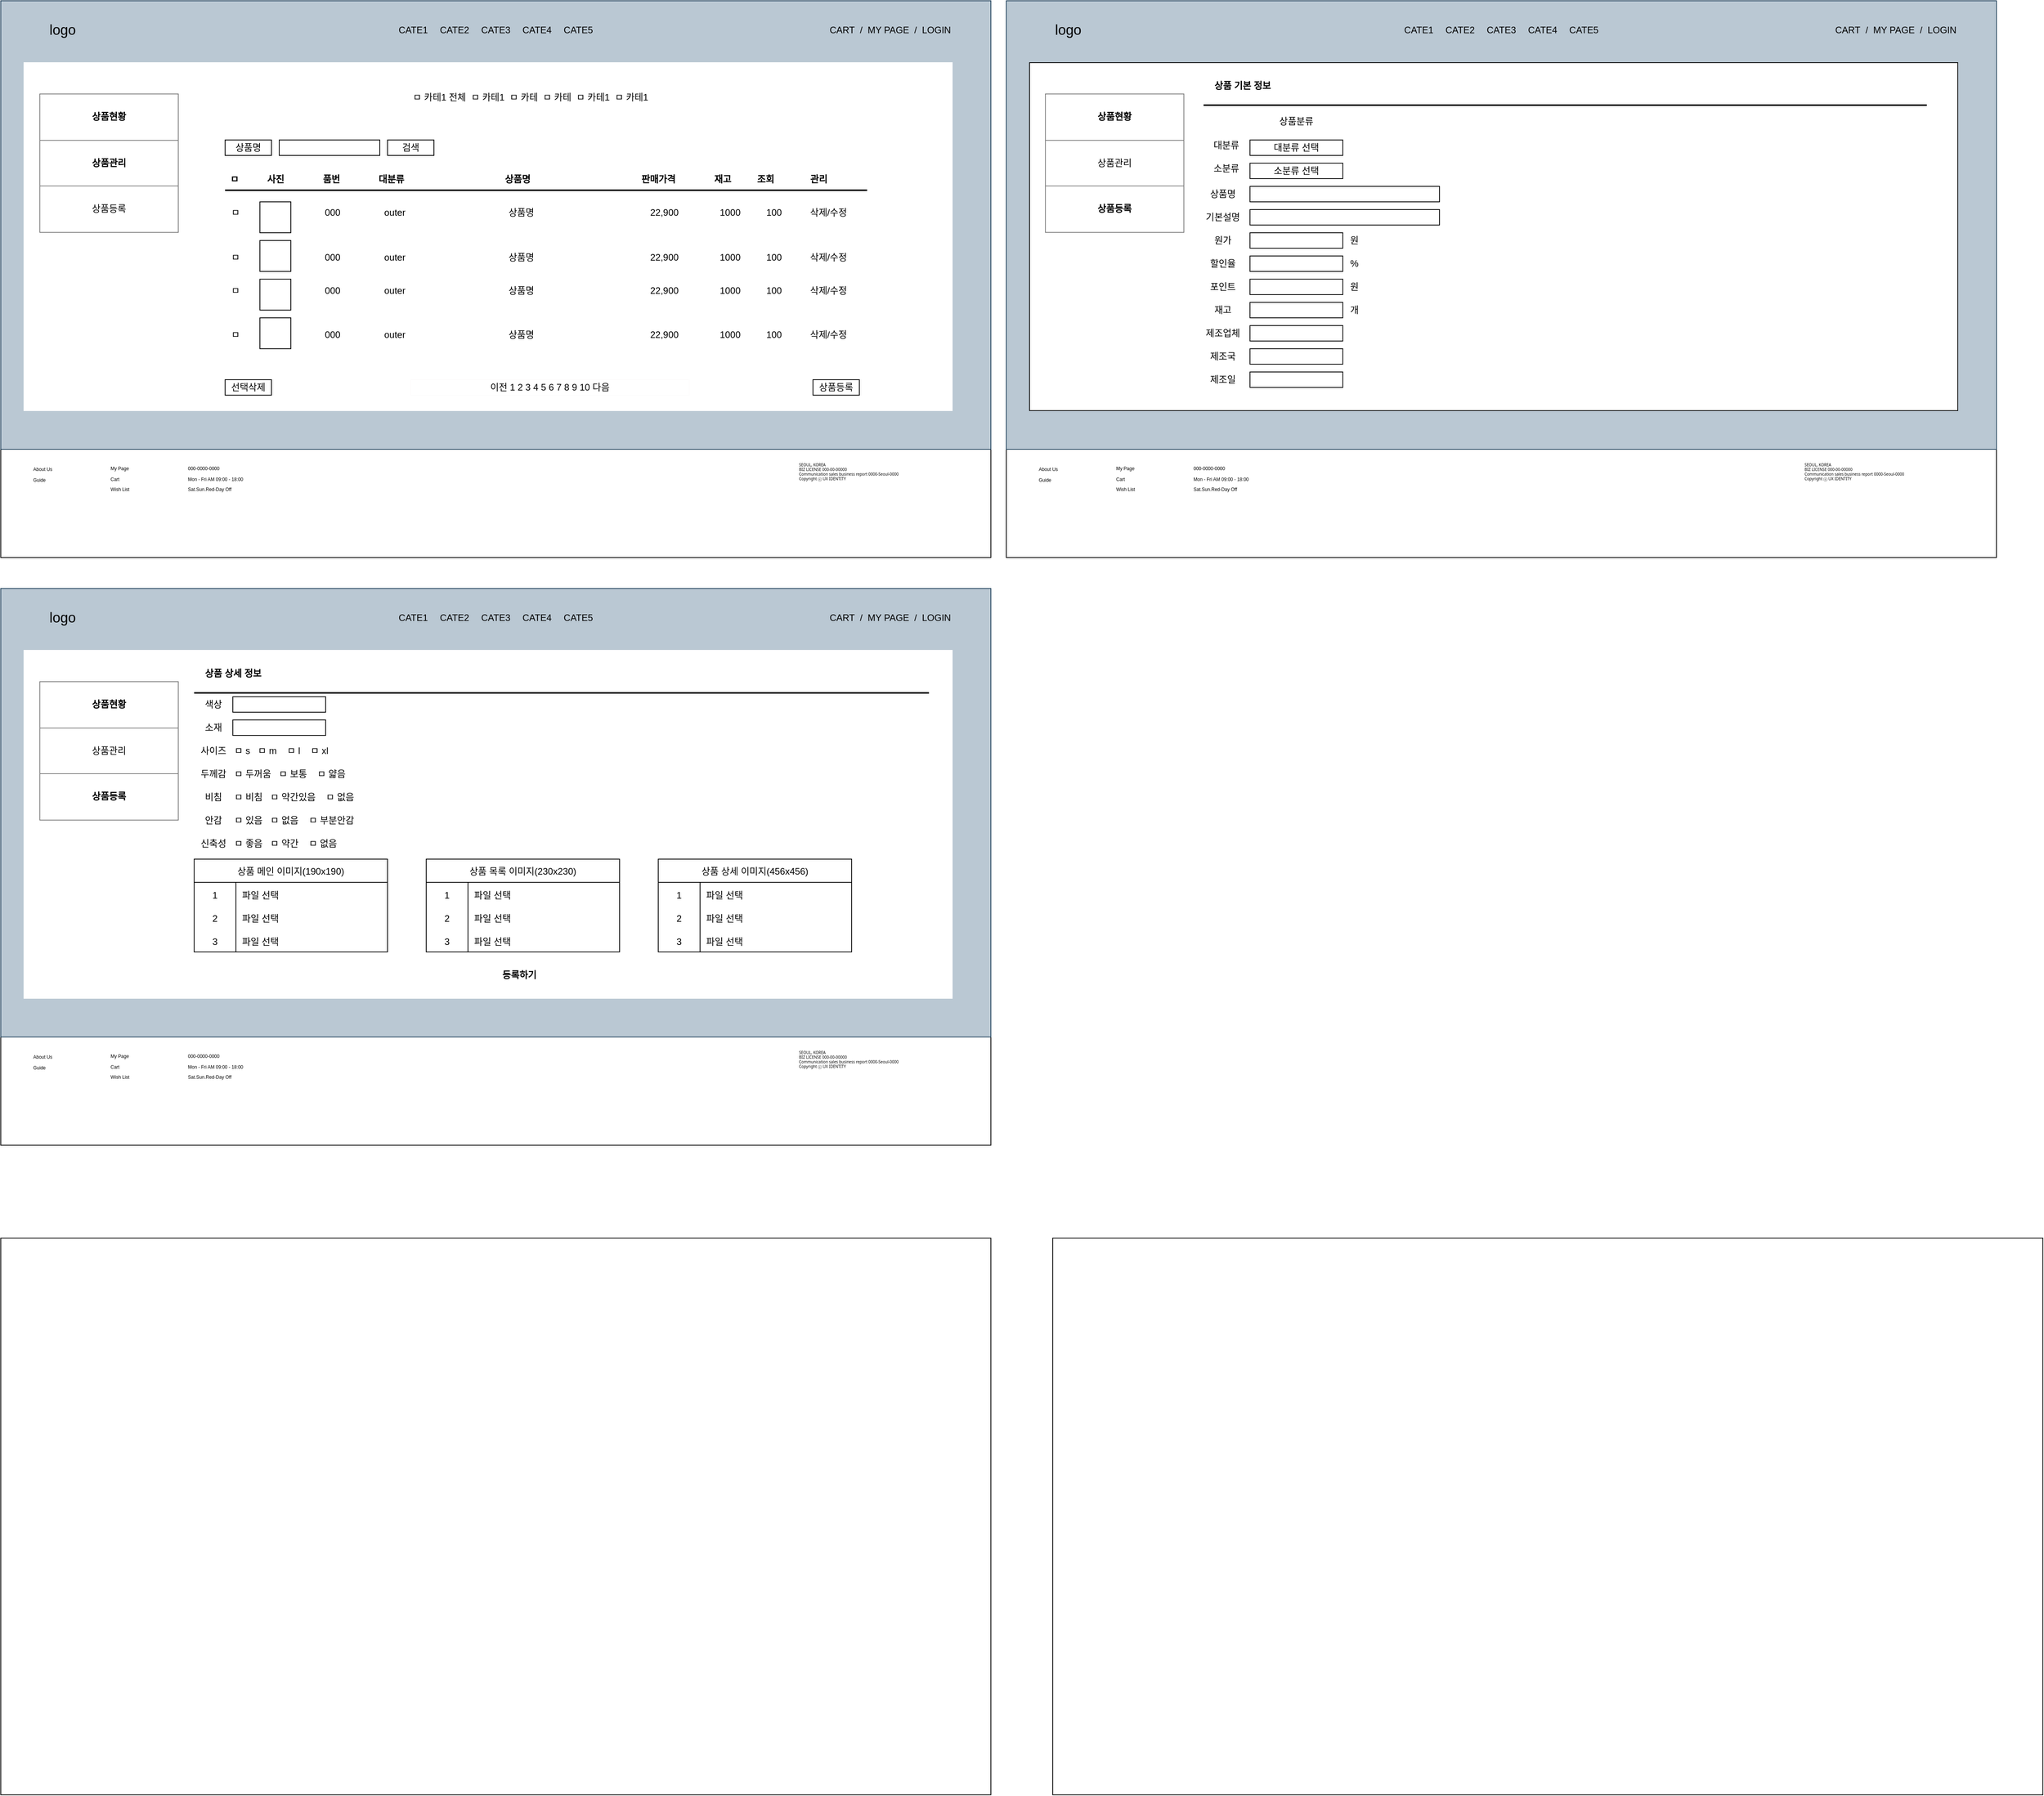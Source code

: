 <mxfile version="20.8.23" type="device"><diagram name="페이지-1" id="Fs-DJU_LA01x5wMUSc46"><mxGraphModel dx="1506" dy="764" grid="1" gridSize="10" guides="1" tooltips="1" connect="1" arrows="1" fold="1" page="1" pageScale="1" pageWidth="900" pageHeight="1600" math="0" shadow="0"><root><mxCell id="0"/><mxCell id="1" parent="0"/><mxCell id="zeuohfzEgvl5raNn-svP-1" value="" style="rounded=0;whiteSpace=wrap;html=1;" parent="1" vertex="1"><mxGeometry x="80" y="80" width="1280" height="720" as="geometry"/></mxCell><mxCell id="zeuohfzEgvl5raNn-svP-13" value="" style="rounded=0;whiteSpace=wrap;html=1;fillColor=#bac8d3;strokeColor=#23445d;" parent="1" vertex="1"><mxGeometry x="80" y="80" width="1280" height="580" as="geometry"/></mxCell><mxCell id="zeuohfzEgvl5raNn-svP-2" value="logo" style="rounded=0;whiteSpace=wrap;html=1;strokeColor=none;fontStyle=0;fontSize=18;fillColor=none;" parent="1" vertex="1"><mxGeometry x="120" y="103" width="80" height="30" as="geometry"/></mxCell><mxCell id="zeuohfzEgvl5raNn-svP-7" value="CATE1&lt;span style=&quot;white-space: pre; font-size: 12px;&quot;&gt;&#9;&lt;/span&gt;CATE2&lt;span style=&quot;white-space: pre; font-size: 12px;&quot;&gt;&#9;&lt;/span&gt;CATE3&lt;span style=&quot;white-space: pre; font-size: 12px;&quot;&gt;&#9;&lt;/span&gt;CATE4&lt;span style=&quot;white-space: pre; font-size: 12px;&quot;&gt;&#9;&lt;/span&gt;CATE5" style="rounded=0;whiteSpace=wrap;html=1;strokeColor=none;fontSize=12;fillColor=none;" parent="1" vertex="1"><mxGeometry x="80" y="113" width="1280" height="10" as="geometry"/></mxCell><mxCell id="zeuohfzEgvl5raNn-svP-10" value="CART&amp;nbsp; /&amp;nbsp; MY PAGE&amp;nbsp; /&amp;nbsp; LOGIN" style="rounded=0;whiteSpace=wrap;html=1;strokeColor=none;fontSize=12;fillColor=none;" parent="1" vertex="1"><mxGeometry x="1130" y="113" width="200" height="10" as="geometry"/></mxCell><mxCell id="zeuohfzEgvl5raNn-svP-14" value="About Us" style="rounded=0;whiteSpace=wrap;html=1;strokeColor=none;fontSize=6;fillColor=none;align=left;" parent="1" vertex="1"><mxGeometry x="120" y="680.5" width="50" height="10" as="geometry"/></mxCell><mxCell id="zeuohfzEgvl5raNn-svP-15" value="Guide" style="rounded=0;whiteSpace=wrap;html=1;strokeColor=none;fontSize=6;fillColor=none;align=left;" parent="1" vertex="1"><mxGeometry x="120" y="694.5" width="50" height="10" as="geometry"/></mxCell><mxCell id="zeuohfzEgvl5raNn-svP-16" value="My Page" style="rounded=0;whiteSpace=wrap;html=1;strokeColor=none;fontSize=6;fillColor=none;align=left;" parent="1" vertex="1"><mxGeometry x="220" y="680" width="50" height="10" as="geometry"/></mxCell><mxCell id="zeuohfzEgvl5raNn-svP-17" value="Cart" style="rounded=0;whiteSpace=wrap;html=1;strokeColor=none;fontSize=6;fillColor=none;align=left;" parent="1" vertex="1"><mxGeometry x="220" y="694" width="50" height="10" as="geometry"/></mxCell><mxCell id="zeuohfzEgvl5raNn-svP-18" value="Wish List" style="rounded=0;whiteSpace=wrap;html=1;strokeColor=none;fontSize=6;fillColor=none;align=left;" parent="1" vertex="1"><mxGeometry x="220" y="707" width="50" height="10" as="geometry"/></mxCell><mxCell id="zeuohfzEgvl5raNn-svP-19" value="000-0000-0000" style="rounded=0;whiteSpace=wrap;html=1;strokeColor=none;fontSize=6;fillColor=none;align=left;" parent="1" vertex="1"><mxGeometry x="320" y="680" width="80" height="10" as="geometry"/></mxCell><mxCell id="zeuohfzEgvl5raNn-svP-20" value="Mon - Fri AM 09:00 - 18:00" style="rounded=0;whiteSpace=wrap;html=1;strokeColor=none;fontSize=6;fillColor=none;align=left;" parent="1" vertex="1"><mxGeometry x="320" y="694" width="130" height="10" as="geometry"/></mxCell><mxCell id="zeuohfzEgvl5raNn-svP-21" value="Sat.Sun.Red-Day Off" style="rounded=0;whiteSpace=wrap;html=1;strokeColor=none;fontSize=6;fillColor=none;align=left;" parent="1" vertex="1"><mxGeometry x="320" y="706.5" width="130" height="10" as="geometry"/></mxCell><mxCell id="zeuohfzEgvl5raNn-svP-22" value="&lt;span style=&quot;font-size: 5px; background-color: rgb(255, 255, 255); font-family: Quicksand, NanumBarunGothic, &amp;quot;Apple SD Gothic Neo&amp;quot;, &amp;quot;Malgun Gothic&amp;quot;, &amp;quot;Nanum Gothic&amp;quot;, &amp;quot;Noto Sans&amp;quot;, &amp;quot;sans-serif&amp;quot;;&quot;&gt;SEOUL, KOREA&lt;/span&gt;&lt;br style=&quot;font-size: 5px;&quot;&gt;&lt;p style=&quot;box-sizing: border-box; --tw-border-spacing-x: 0; --tw-border-spacing-y: 0; --tw-translate-x: 0; --tw-translate-y: 0; --tw-rotate: 0; --tw-skew-x: 0; --tw-skew-y: 0; --tw-scale-x: 1; --tw-scale-y: 1; --tw-pan-x: ; --tw-pan-y: ; --tw-pinch-zoom: ; --tw-scroll-snap-strictness: proximity; --tw-ordinal: ; --tw-slashed-zero: ; --tw-numeric-figure: ; --tw-numeric-spacing: ; --tw-numeric-fraction: ; --tw-ring-inset: ; --tw-ring-offset-width: 0px; --tw-ring-offset-color: #fff; --tw-ring-color: rgb(59 130 246 / 0.5); --tw-ring-offset-shadow: 0 0 #0000; --tw-ring-shadow: 0 0 #0000; --tw-shadow: 0 0 #0000; --tw-shadow-colored: 0 0 #0000; --tw-blur: ; --tw-brightness: ; --tw-contrast: ; --tw-grayscale: ; --tw-hue-rotate: ; --tw-invert: ; --tw-saturate: ; --tw-sepia: ; --tw-drop-shadow: ; --tw-backdrop-blur: ; --tw-backdrop-brightness: ; --tw-backdrop-contrast: ; --tw-backdrop-grayscale: ; --tw-backdrop-hue-rotate: ; --tw-backdrop-invert: ; --tw-backdrop-opacity: ; --tw-backdrop-saturate: ; --tw-backdrop-sepia: ; margin: 0px; border-width: 0px; border-style: solid; border-color: rgb(229, 231, 235); font-family: Quicksand, NanumBarunGothic, &amp;quot;Apple SD Gothic Neo&amp;quot;, &amp;quot;Malgun Gothic&amp;quot;, &amp;quot;Nanum Gothic&amp;quot;, &amp;quot;Noto Sans&amp;quot;, &amp;quot;sans-serif&amp;quot;; background-color: rgb(255, 255, 255); font-size: 5px;&quot;&gt;&lt;span style=&quot;box-sizing: border-box; --tw-border-spacing-x: 0; --tw-border-spacing-y: 0; --tw-translate-x: 0; --tw-translate-y: 0; --tw-rotate: 0; --tw-skew-x: 0; --tw-skew-y: 0; --tw-scale-x: 1; --tw-scale-y: 1; --tw-pan-x: ; --tw-pan-y: ; --tw-pinch-zoom: ; --tw-scroll-snap-strictness: proximity; --tw-ordinal: ; --tw-slashed-zero: ; --tw-numeric-figure: ; --tw-numeric-spacing: ; --tw-numeric-fraction: ; --tw-ring-inset: ; --tw-ring-offset-width: 0px; --tw-ring-offset-color: #fff; --tw-ring-color: rgb(59 130 246 / 0.5); --tw-ring-offset-shadow: 0 0 #0000; --tw-ring-shadow: 0 0 #0000; --tw-shadow: 0 0 #0000; --tw-shadow-colored: 0 0 #0000; --tw-blur: ; --tw-brightness: ; --tw-contrast: ; --tw-grayscale: ; --tw-hue-rotate: ; --tw-invert: ; --tw-saturate: ; --tw-sepia: ; --tw-drop-shadow: ; --tw-backdrop-blur: ; --tw-backdrop-brightness: ; --tw-backdrop-contrast: ; --tw-backdrop-grayscale: ; --tw-backdrop-hue-rotate: ; --tw-backdrop-invert: ; --tw-backdrop-opacity: ; --tw-backdrop-saturate: ; --tw-backdrop-sepia: ; border-width: 0px; border-style: solid; border-color: rgb(229, 231, 235); font-size: 5px;&quot;&gt;&lt;font style=&quot;font-size: 5px;&quot;&gt;BIZ LICENSE 000-00-00000&lt;br style=&quot;box-sizing: border-box; --tw-border-spacing-x: 0; --tw-border-spacing-y: 0; --tw-translate-x: 0; --tw-translate-y: 0; --tw-rotate: 0; --tw-skew-x: 0; --tw-skew-y: 0; --tw-scale-x: 1; --tw-scale-y: 1; --tw-pan-x: ; --tw-pan-y: ; --tw-pinch-zoom: ; --tw-scroll-snap-strictness: proximity; --tw-ordinal: ; --tw-slashed-zero: ; --tw-numeric-figure: ; --tw-numeric-spacing: ; --tw-numeric-fraction: ; --tw-ring-inset: ; --tw-ring-offset-width: 0px; --tw-ring-offset-color: #fff; --tw-ring-color: rgb(59 130 246 / 0.5); --tw-ring-offset-shadow: 0 0 #0000; --tw-ring-shadow: 0 0 #0000; --tw-shadow: 0 0 #0000; --tw-shadow-colored: 0 0 #0000; --tw-blur: ; --tw-brightness: ; --tw-contrast: ; --tw-grayscale: ; --tw-hue-rotate: ; --tw-invert: ; --tw-saturate: ; --tw-sepia: ; --tw-drop-shadow: ; --tw-backdrop-blur: ; --tw-backdrop-brightness: ; --tw-backdrop-contrast: ; --tw-backdrop-grayscale: ; --tw-backdrop-hue-rotate: ; --tw-backdrop-invert: ; --tw-backdrop-opacity: ; --tw-backdrop-saturate: ; --tw-backdrop-sepia: ; border-width: 0px; border-style: solid; border-color: rgb(229, 231, 235); font-size: 5px;&quot;&gt;Communication sales business report 0000-Seoul-0000&lt;br style=&quot;box-sizing: border-box; --tw-border-spacing-x: 0; --tw-border-spacing-y: 0; --tw-translate-x: 0; --tw-translate-y: 0; --tw-rotate: 0; --tw-skew-x: 0; --tw-skew-y: 0; --tw-scale-x: 1; --tw-scale-y: 1; --tw-pan-x: ; --tw-pan-y: ; --tw-pinch-zoom: ; --tw-scroll-snap-strictness: proximity; --tw-ordinal: ; --tw-slashed-zero: ; --tw-numeric-figure: ; --tw-numeric-spacing: ; --tw-numeric-fraction: ; --tw-ring-inset: ; --tw-ring-offset-width: 0px; --tw-ring-offset-color: #fff; --tw-ring-color: rgb(59 130 246 / 0.5); --tw-ring-offset-shadow: 0 0 #0000; --tw-ring-shadow: 0 0 #0000; --tw-shadow: 0 0 #0000; --tw-shadow-colored: 0 0 #0000; --tw-blur: ; --tw-brightness: ; --tw-contrast: ; --tw-grayscale: ; --tw-hue-rotate: ; --tw-invert: ; --tw-saturate: ; --tw-sepia: ; --tw-drop-shadow: ; --tw-backdrop-blur: ; --tw-backdrop-brightness: ; --tw-backdrop-contrast: ; --tw-backdrop-grayscale: ; --tw-backdrop-hue-rotate: ; --tw-backdrop-invert: ; --tw-backdrop-opacity: ; --tw-backdrop-saturate: ; --tw-backdrop-sepia: ; border-width: 0px; border-style: solid; border-color: rgb(229, 231, 235); font-size: 5px;&quot;&gt;Copyright ⓒ UX IDENTITY&lt;/font&gt;&lt;/span&gt;&lt;/p&gt;" style="rounded=0;whiteSpace=wrap;html=1;strokeColor=none;fontSize=5;fillColor=none;align=left;verticalAlign=top;fontColor=#000000;" parent="1" vertex="1"><mxGeometry x="1110" y="670" width="220" height="110" as="geometry"/></mxCell><mxCell id="zeuohfzEgvl5raNn-svP-26" value="" style="rounded=0;whiteSpace=wrap;html=1;" parent="1" vertex="1"><mxGeometry x="80" y="1680" width="1280" height="720" as="geometry"/></mxCell><mxCell id="zeuohfzEgvl5raNn-svP-27" value="" style="rounded=0;whiteSpace=wrap;html=1;" parent="1" vertex="1"><mxGeometry x="1440" y="1680" width="1280" height="720" as="geometry"/></mxCell><mxCell id="aKj7Q0HKx5ickHofvSK4-1" value="" style="rounded=0;whiteSpace=wrap;html=1;strokeColor=#ffffff;" vertex="1" parent="1"><mxGeometry x="110" y="160" width="1200" height="450" as="geometry"/></mxCell><mxCell id="aKj7Q0HKx5ickHofvSK4-38" value="&lt;table border=&quot;1&quot; width=&quot;100%&quot; height=&quot;100%&quot; cellpadding=&quot;4&quot; style=&quot;width:100%;height:100%;border-collapse:collapse;&quot;&gt;&lt;tbody&gt;&lt;tr&gt;&lt;th align=&quot;center&quot;&gt;상품현황&lt;/th&gt;&lt;/tr&gt;&lt;tr&gt;&lt;td align=&quot;center&quot;&gt;&lt;b&gt;상품관리&lt;/b&gt;&lt;/td&gt;&lt;/tr&gt;&lt;tr&gt;&lt;td align=&quot;center&quot;&gt;상품등록&lt;/td&gt;&lt;/tr&gt;&lt;/tbody&gt;&lt;/table&gt;" style="text;html=1;whiteSpace=wrap;strokeColor=none;fillColor=none;overflow=fill;" vertex="1" parent="1"><mxGeometry x="130" y="200" width="180" height="180" as="geometry"/></mxCell><mxCell id="aKj7Q0HKx5ickHofvSK4-43" value="ㅁ 카테1 전체&amp;nbsp; ㅁ 카테1&amp;nbsp; ㅁ 카테&amp;nbsp; ㅁ 카테&amp;nbsp;&amp;nbsp;ㅁ 카테1&amp;nbsp; ㅁ 카테1" style="shape=ext;double=1;rounded=0;whiteSpace=wrap;html=1;strokeColor=#ffffff;" vertex="1" parent="1"><mxGeometry x="520" y="190" width="490" height="30" as="geometry"/></mxCell><mxCell id="aKj7Q0HKx5ickHofvSK4-45" value="상품명" style="rounded=0;whiteSpace=wrap;html=1;" vertex="1" parent="1"><mxGeometry x="370" y="260" width="60" height="20" as="geometry"/></mxCell><mxCell id="aKj7Q0HKx5ickHofvSK4-47" value="" style="rounded=0;whiteSpace=wrap;html=1;" vertex="1" parent="1"><mxGeometry x="440" y="260" width="130" height="20" as="geometry"/></mxCell><mxCell id="aKj7Q0HKx5ickHofvSK4-48" value="검색" style="rounded=0;whiteSpace=wrap;html=1;" vertex="1" parent="1"><mxGeometry x="580" y="260" width="60" height="20" as="geometry"/></mxCell><mxCell id="aKj7Q0HKx5ickHofvSK4-68" value="&lt;p style=&quot;margin: 4px 0px 0px;&quot;&gt;&lt;b style=&quot;&quot;&gt;&amp;nbsp; ㅁ&amp;nbsp; &amp;nbsp; &amp;nbsp; &amp;nbsp; &amp;nbsp; &amp;nbsp;사진&amp;nbsp; &amp;nbsp; &amp;nbsp; &amp;nbsp; &amp;nbsp; &amp;nbsp; &amp;nbsp; &amp;nbsp;품번&amp;nbsp; &amp;nbsp; &amp;nbsp; &amp;nbsp; &amp;nbsp; &amp;nbsp; &amp;nbsp; &amp;nbsp;대분류&amp;nbsp; &amp;nbsp; &amp;nbsp; &amp;nbsp; &amp;nbsp; &amp;nbsp; &amp;nbsp; &amp;nbsp; &amp;nbsp; &amp;nbsp; &amp;nbsp; &amp;nbsp; &amp;nbsp; &amp;nbsp; &amp;nbsp; &amp;nbsp; &amp;nbsp; &amp;nbsp; &amp;nbsp; &amp;nbsp;상품명&amp;nbsp; &amp;nbsp; &amp;nbsp; &amp;nbsp; &amp;nbsp; &amp;nbsp; &amp;nbsp; &amp;nbsp; &amp;nbsp; &amp;nbsp; &amp;nbsp; &amp;nbsp; &amp;nbsp; &amp;nbsp; &amp;nbsp; &amp;nbsp; &amp;nbsp; &amp;nbsp; &amp;nbsp; &amp;nbsp; &amp;nbsp; &amp;nbsp;판매가격&amp;nbsp; &amp;nbsp; &amp;nbsp; &amp;nbsp; &amp;nbsp; &amp;nbsp; &amp;nbsp; &amp;nbsp;재고&amp;nbsp; &amp;nbsp; &amp;nbsp; &amp;nbsp; &amp;nbsp; 조회&amp;nbsp; &amp;nbsp; &amp;nbsp; &amp;nbsp; &amp;nbsp; &amp;nbsp; &amp;nbsp; 관리&lt;/b&gt;&lt;/p&gt;&lt;p style=&quot;margin:0px;margin-left:8px;&quot;&gt;&lt;span style=&quot;background-color: initial;&quot;&gt;&lt;br&gt;&lt;/span&gt;&lt;/p&gt;&lt;p style=&quot;margin:0px;margin-left:8px;&quot;&gt;&lt;span style=&quot;background-color: initial;&quot;&gt;&amp;nbsp; &amp;nbsp; &amp;nbsp; &amp;nbsp; &amp;nbsp; &amp;nbsp; &amp;nbsp; &amp;nbsp; &amp;nbsp; &amp;nbsp; &amp;nbsp; &amp;nbsp; &amp;nbsp; &amp;nbsp; &amp;nbsp; &amp;nbsp; &amp;nbsp; &amp;nbsp; &amp;nbsp; &amp;nbsp; &amp;nbsp; &amp;nbsp; &amp;nbsp; &amp;nbsp; &amp;nbsp; &amp;nbsp; &amp;nbsp; &amp;nbsp; &amp;nbsp; &amp;nbsp; &amp;nbsp; &amp;nbsp; &amp;nbsp; &amp;nbsp; &amp;nbsp; &amp;nbsp; &amp;nbsp; &amp;nbsp; &amp;nbsp; &amp;nbsp; &amp;nbsp; &amp;nbsp; &amp;nbsp; &amp;nbsp; &amp;nbsp; &amp;nbsp; &amp;nbsp; &amp;nbsp; &amp;nbsp; &amp;nbsp; &amp;nbsp; &amp;nbsp; &amp;nbsp; &amp;nbsp; &amp;nbsp; &amp;nbsp; &amp;nbsp; &amp;nbsp; &amp;nbsp; &amp;nbsp; &amp;nbsp; &amp;nbsp; &amp;nbsp; &amp;nbsp; &amp;nbsp; &amp;nbsp; &amp;nbsp; &amp;nbsp; &amp;nbsp; &amp;nbsp; &amp;nbsp; &amp;nbsp; &amp;nbsp; &amp;nbsp; &amp;nbsp; &amp;nbsp; &amp;nbsp; &amp;nbsp; &amp;nbsp; &amp;nbsp; &amp;nbsp; &amp;nbsp; &amp;nbsp; &amp;nbsp; &amp;nbsp; &amp;nbsp; &amp;nbsp; &amp;nbsp; &amp;nbsp; &amp;nbsp; &amp;nbsp; &amp;nbsp; &amp;nbsp; &amp;nbsp; &amp;nbsp; &amp;nbsp; &amp;nbsp; &amp;nbsp; &amp;nbsp; &amp;nbsp; &amp;nbsp; &amp;nbsp; &amp;nbsp; &amp;nbsp; &amp;nbsp; &amp;nbsp; &amp;nbsp; &amp;nbsp; &amp;nbsp; &amp;nbsp; &amp;nbsp; &amp;nbsp;&lt;/span&gt;&lt;/p&gt;&lt;p style=&quot;margin:0px;margin-left:8px;&quot;&gt;&lt;span style=&quot;background-color: initial;&quot;&gt;ㅁ&amp;nbsp; &amp;nbsp; &amp;nbsp; &amp;nbsp; &amp;nbsp; &amp;nbsp; &amp;nbsp; &amp;nbsp; &amp;nbsp; &amp;nbsp; &amp;nbsp; &amp;nbsp; &amp;nbsp; &amp;nbsp; &amp;nbsp; &amp;nbsp; &amp;nbsp;000&amp;nbsp; &amp;nbsp; &amp;nbsp; &amp;nbsp; &amp;nbsp; &amp;nbsp; &amp;nbsp; &amp;nbsp; &amp;nbsp;outer&amp;nbsp; &amp;nbsp; &amp;nbsp; &amp;nbsp; &amp;nbsp; &amp;nbsp; &amp;nbsp; &amp;nbsp; &amp;nbsp; &amp;nbsp; &amp;nbsp; &amp;nbsp; &amp;nbsp;&amp;nbsp;&lt;/span&gt;&lt;span style=&quot;background-color: initial;&quot;&gt;&amp;nbsp; &amp;nbsp; &amp;nbsp; &amp;nbsp; &amp;nbsp; &amp;nbsp; &amp;nbsp; 상품명&amp;nbsp; &amp;nbsp; &amp;nbsp; &amp;nbsp; &amp;nbsp; &amp;nbsp; &amp;nbsp; &amp;nbsp; &amp;nbsp; &amp;nbsp; &amp;nbsp; &amp;nbsp; &amp;nbsp; &amp;nbsp; &amp;nbsp; &amp;nbsp; &amp;nbsp; &amp;nbsp; &amp;nbsp; &amp;nbsp; &amp;nbsp; &amp;nbsp; &amp;nbsp;22,900&amp;nbsp; &amp;nbsp; &amp;nbsp; &amp;nbsp; &amp;nbsp; &amp;nbsp; &amp;nbsp; &amp;nbsp; 1000&amp;nbsp; &amp;nbsp; &amp;nbsp; &amp;nbsp; &amp;nbsp; 100&amp;nbsp; &amp;nbsp; &amp;nbsp; &amp;nbsp; &amp;nbsp; &amp;nbsp;삭제/수정&amp;nbsp; &amp;nbsp; &amp;nbsp; &amp;nbsp; &amp;nbsp; &amp;nbsp;&lt;/span&gt;&lt;/p&gt;&lt;p style=&quot;margin:0px;margin-left:8px;&quot;&gt;&lt;span style=&quot;background-color: initial;&quot;&gt;&lt;br&gt;&lt;/span&gt;&lt;/p&gt;&lt;p style=&quot;margin:0px;margin-left:8px;&quot;&gt;&lt;span style=&quot;background-color: initial;&quot;&gt;&lt;br&gt;&lt;/span&gt;&lt;/p&gt;&lt;p style=&quot;margin:0px;margin-left:8px;&quot;&gt;&lt;span style=&quot;background-color: initial;&quot;&gt;&lt;br&gt;&lt;/span&gt;&lt;/p&gt;&lt;p style=&quot;border-color: var(--border-color); margin: 0px 0px 0px 8px;&quot;&gt;ㅁ&amp;nbsp; &amp;nbsp; &amp;nbsp; &amp;nbsp; &amp;nbsp; &amp;nbsp; &amp;nbsp; &amp;nbsp; &amp;nbsp; &amp;nbsp; &amp;nbsp; &amp;nbsp; &amp;nbsp; &amp;nbsp; &amp;nbsp; &amp;nbsp; &amp;nbsp;000&amp;nbsp; &amp;nbsp; &amp;nbsp; &amp;nbsp; &amp;nbsp; &amp;nbsp; &amp;nbsp; &amp;nbsp; &amp;nbsp;outer&amp;nbsp; &amp;nbsp; &amp;nbsp; &amp;nbsp; &amp;nbsp; &amp;nbsp; &amp;nbsp; &amp;nbsp; &amp;nbsp; &amp;nbsp; &amp;nbsp; &amp;nbsp; &amp;nbsp;&amp;nbsp;&lt;span style=&quot;border-color: var(--border-color); background-color: initial;&quot;&gt;&amp;nbsp; &amp;nbsp; &amp;nbsp; &amp;nbsp; &amp;nbsp; &amp;nbsp; &amp;nbsp; 상품명&amp;nbsp; &amp;nbsp; &amp;nbsp; &amp;nbsp; &amp;nbsp; &amp;nbsp; &amp;nbsp; &amp;nbsp; &amp;nbsp; &amp;nbsp; &amp;nbsp; &amp;nbsp; &amp;nbsp; &amp;nbsp; &amp;nbsp; &amp;nbsp; &amp;nbsp; &amp;nbsp; &amp;nbsp; &amp;nbsp; &amp;nbsp; &amp;nbsp; &amp;nbsp;22,900&amp;nbsp; &amp;nbsp; &amp;nbsp; &amp;nbsp; &amp;nbsp; &amp;nbsp; &amp;nbsp; &amp;nbsp; 1000&amp;nbsp; &amp;nbsp; &amp;nbsp; &amp;nbsp; &amp;nbsp; 100&amp;nbsp; &amp;nbsp; &amp;nbsp; &amp;nbsp; &amp;nbsp; &amp;nbsp;삭제/수정&amp;nbsp; &amp;nbsp; &amp;nbsp; &amp;nbsp; &amp;nbsp; &amp;nbsp;&lt;/span&gt;&lt;/p&gt;&lt;div&gt;&lt;span style=&quot;border-color: var(--border-color); background-color: initial;&quot;&gt;&lt;br&gt;&lt;/span&gt;&lt;/div&gt;&lt;p style=&quot;margin:0px;margin-left:8px;&quot;&gt;&lt;span style=&quot;background-color: initial;&quot;&gt;&lt;br&gt;&lt;/span&gt;&lt;/p&gt;&lt;p style=&quot;border-color: var(--border-color); margin: 0px 0px 0px 8px;&quot;&gt;ㅁ&amp;nbsp; &amp;nbsp; &amp;nbsp; &amp;nbsp; &amp;nbsp; &amp;nbsp; &amp;nbsp; &amp;nbsp; &amp;nbsp; &amp;nbsp; &amp;nbsp; &amp;nbsp; &amp;nbsp; &amp;nbsp; &amp;nbsp; &amp;nbsp; &amp;nbsp;000&amp;nbsp; &amp;nbsp; &amp;nbsp; &amp;nbsp; &amp;nbsp; &amp;nbsp; &amp;nbsp; &amp;nbsp; &amp;nbsp;outer&amp;nbsp; &amp;nbsp; &amp;nbsp; &amp;nbsp; &amp;nbsp; &amp;nbsp; &amp;nbsp; &amp;nbsp; &amp;nbsp; &amp;nbsp; &amp;nbsp; &amp;nbsp; &amp;nbsp;&amp;nbsp;&lt;span style=&quot;border-color: var(--border-color); background-color: initial;&quot;&gt;&amp;nbsp; &amp;nbsp; &amp;nbsp; &amp;nbsp; &amp;nbsp; &amp;nbsp; &amp;nbsp; 상품명&amp;nbsp; &amp;nbsp; &amp;nbsp; &amp;nbsp; &amp;nbsp; &amp;nbsp; &amp;nbsp; &amp;nbsp; &amp;nbsp; &amp;nbsp; &amp;nbsp; &amp;nbsp; &amp;nbsp; &amp;nbsp; &amp;nbsp; &amp;nbsp; &amp;nbsp; &amp;nbsp; &amp;nbsp; &amp;nbsp; &amp;nbsp; &amp;nbsp; &amp;nbsp;22,900&amp;nbsp; &amp;nbsp; &amp;nbsp; &amp;nbsp; &amp;nbsp; &amp;nbsp; &amp;nbsp; &amp;nbsp; 1000&amp;nbsp; &amp;nbsp; &amp;nbsp; &amp;nbsp; &amp;nbsp; 100&amp;nbsp; &amp;nbsp; &amp;nbsp; &amp;nbsp; &amp;nbsp; &amp;nbsp;삭제/수정&amp;nbsp; &amp;nbsp; &amp;nbsp; &amp;nbsp; &amp;nbsp; &amp;nbsp;&lt;/span&gt;&lt;/p&gt;&lt;div&gt;&lt;span style=&quot;border-color: var(--border-color); background-color: initial;&quot;&gt;&lt;br&gt;&lt;/span&gt;&lt;/div&gt;&lt;p style=&quot;margin:0px;margin-left:8px;&quot;&gt;&lt;br&gt;&lt;/p&gt;&lt;p style=&quot;margin:0px;margin-left:8px;&quot;&gt;&lt;br&gt;&lt;/p&gt;&lt;p style=&quot;border-color: var(--border-color); margin: 0px 0px 0px 8px;&quot;&gt;ㅁ&amp;nbsp; &amp;nbsp; &amp;nbsp; &amp;nbsp; &amp;nbsp; &amp;nbsp; &amp;nbsp; &amp;nbsp; &amp;nbsp; &amp;nbsp; &amp;nbsp; &amp;nbsp; &amp;nbsp; &amp;nbsp; &amp;nbsp; &amp;nbsp; &amp;nbsp;000&amp;nbsp; &amp;nbsp; &amp;nbsp; &amp;nbsp; &amp;nbsp; &amp;nbsp; &amp;nbsp; &amp;nbsp; &amp;nbsp;outer&amp;nbsp; &amp;nbsp; &amp;nbsp; &amp;nbsp; &amp;nbsp; &amp;nbsp; &amp;nbsp; &amp;nbsp; &amp;nbsp; &amp;nbsp; &amp;nbsp; &amp;nbsp; &amp;nbsp;&amp;nbsp;&lt;span style=&quot;border-color: var(--border-color); background-color: initial;&quot;&gt;&amp;nbsp; &amp;nbsp; &amp;nbsp; &amp;nbsp; &amp;nbsp; &amp;nbsp; &amp;nbsp; 상품명&amp;nbsp; &amp;nbsp; &amp;nbsp; &amp;nbsp; &amp;nbsp; &amp;nbsp; &amp;nbsp; &amp;nbsp; &amp;nbsp; &amp;nbsp; &amp;nbsp; &amp;nbsp; &amp;nbsp; &amp;nbsp; &amp;nbsp; &amp;nbsp; &amp;nbsp; &amp;nbsp; &amp;nbsp; &amp;nbsp; &amp;nbsp; &amp;nbsp; &amp;nbsp;22,900&amp;nbsp; &amp;nbsp; &amp;nbsp; &amp;nbsp; &amp;nbsp; &amp;nbsp; &amp;nbsp; &amp;nbsp; 1000&amp;nbsp; &amp;nbsp; &amp;nbsp; &amp;nbsp; &amp;nbsp; 100&amp;nbsp; &amp;nbsp; &amp;nbsp; &amp;nbsp; &amp;nbsp; &amp;nbsp;삭제/수정&amp;nbsp; &amp;nbsp; &amp;nbsp; &amp;nbsp; &amp;nbsp; &amp;nbsp;&lt;/span&gt;&lt;/p&gt;&lt;div&gt;&lt;span style=&quot;border-color: var(--border-color); background-color: initial;&quot;&gt;&lt;br&gt;&lt;/span&gt;&lt;/div&gt;&lt;p style=&quot;border-color: var(--border-color); margin: 0px 0px 0px 8px;&quot;&gt;&lt;br&gt;&lt;/p&gt;&lt;p style=&quot;border-color: var(--border-color); margin: 0px 0px 0px 8px;&quot;&gt;&lt;br&gt;&lt;/p&gt;&lt;p style=&quot;border-color: var(--border-color); margin: 0px 0px 0px 8px;&quot;&gt;&lt;br&gt;&lt;/p&gt;&lt;p style=&quot;margin:0px;margin-left:8px;&quot;&gt;&amp;nbsp; &amp;nbsp; &amp;nbsp; &amp;nbsp; &amp;nbsp; &amp;nbsp;&lt;span style=&quot;background-color: initial;&quot;&gt;&lt;br&gt;&lt;/span&gt;&lt;/p&gt;&lt;p style=&quot;margin:0px;margin-left:8px;&quot;&gt;&lt;br&gt;&lt;/p&gt;" style="verticalAlign=top;align=left;overflow=fill;fontSize=12;fontFamily=Helvetica;html=1;strokeColor=#FFFFFF;" vertex="1" parent="1"><mxGeometry x="370" y="300" width="830" height="250" as="geometry"/></mxCell><mxCell id="aKj7Q0HKx5ickHofvSK4-69" value="" style="rounded=0;whiteSpace=wrap;html=1;strokeColor=#000000;" vertex="1" parent="1"><mxGeometry x="415" y="340" width="40" height="40" as="geometry"/></mxCell><mxCell id="aKj7Q0HKx5ickHofvSK4-70" value="" style="line;strokeWidth=2;html=1;strokeColor=#000000;" vertex="1" parent="1"><mxGeometry x="370" y="320" width="830" height="10" as="geometry"/></mxCell><mxCell id="aKj7Q0HKx5ickHofvSK4-71" value="선택삭제" style="rounded=0;whiteSpace=wrap;html=1;strokeColor=#000000;" vertex="1" parent="1"><mxGeometry x="370" y="570" width="60" height="20" as="geometry"/></mxCell><mxCell id="aKj7Q0HKx5ickHofvSK4-72" value="상품등록" style="rounded=0;whiteSpace=wrap;html=1;strokeColor=#000000;" vertex="1" parent="1"><mxGeometry x="1130" y="570" width="60" height="20" as="geometry"/></mxCell><mxCell id="aKj7Q0HKx5ickHofvSK4-77" value="" style="rounded=0;whiteSpace=wrap;html=1;strokeColor=#000000;" vertex="1" parent="1"><mxGeometry x="415" y="390" width="40" height="40" as="geometry"/></mxCell><mxCell id="aKj7Q0HKx5ickHofvSK4-78" value="" style="rounded=0;whiteSpace=wrap;html=1;strokeColor=#000000;" vertex="1" parent="1"><mxGeometry x="415" y="440" width="40" height="40" as="geometry"/></mxCell><mxCell id="aKj7Q0HKx5ickHofvSK4-79" value="" style="rounded=0;whiteSpace=wrap;html=1;strokeColor=#000000;" vertex="1" parent="1"><mxGeometry x="415" y="490" width="40" height="40" as="geometry"/></mxCell><mxCell id="aKj7Q0HKx5ickHofvSK4-80" style="edgeStyle=orthogonalEdgeStyle;rounded=0;orthogonalLoop=1;jettySize=auto;html=1;exitX=0.5;exitY=1;exitDx=0;exitDy=0;" edge="1" parent="1" source="aKj7Q0HKx5ickHofvSK4-69" target="aKj7Q0HKx5ickHofvSK4-69"><mxGeometry relative="1" as="geometry"/></mxCell><mxCell id="aKj7Q0HKx5ickHofvSK4-81" value="이전 1 2 3 4 5 6 7 8 9 10 다음" style="rounded=0;whiteSpace=wrap;html=1;strokeColor=#fdfcfc;" vertex="1" parent="1"><mxGeometry x="610" y="570" width="360" height="20" as="geometry"/></mxCell><mxCell id="aKj7Q0HKx5ickHofvSK4-115" value="" style="rounded=0;whiteSpace=wrap;html=1;" vertex="1" parent="1"><mxGeometry x="1380" y="80" width="1280" height="720" as="geometry"/></mxCell><mxCell id="aKj7Q0HKx5ickHofvSK4-116" value="" style="rounded=0;whiteSpace=wrap;html=1;fillColor=#bac8d3;strokeColor=#23445d;" vertex="1" parent="1"><mxGeometry x="1380" y="80" width="1280" height="580" as="geometry"/></mxCell><mxCell id="aKj7Q0HKx5ickHofvSK4-117" value="logo" style="rounded=0;whiteSpace=wrap;html=1;strokeColor=none;fontStyle=0;fontSize=18;fillColor=none;" vertex="1" parent="1"><mxGeometry x="1420" y="103" width="80" height="30" as="geometry"/></mxCell><mxCell id="aKj7Q0HKx5ickHofvSK4-118" value="CATE1&lt;span style=&quot;white-space: pre; font-size: 12px;&quot;&gt;&#9;&lt;/span&gt;CATE2&lt;span style=&quot;white-space: pre; font-size: 12px;&quot;&gt;&#9;&lt;/span&gt;CATE3&lt;span style=&quot;white-space: pre; font-size: 12px;&quot;&gt;&#9;&lt;/span&gt;CATE4&lt;span style=&quot;white-space: pre; font-size: 12px;&quot;&gt;&#9;&lt;/span&gt;CATE5" style="rounded=0;whiteSpace=wrap;html=1;strokeColor=none;fontSize=12;fillColor=none;" vertex="1" parent="1"><mxGeometry x="1380" y="113" width="1280" height="10" as="geometry"/></mxCell><mxCell id="aKj7Q0HKx5ickHofvSK4-119" value="CART&amp;nbsp; /&amp;nbsp; MY PAGE&amp;nbsp; /&amp;nbsp; LOGIN" style="rounded=0;whiteSpace=wrap;html=1;strokeColor=none;fontSize=12;fillColor=none;" vertex="1" parent="1"><mxGeometry x="2430" y="113" width="200" height="10" as="geometry"/></mxCell><mxCell id="aKj7Q0HKx5ickHofvSK4-120" value="About Us" style="rounded=0;whiteSpace=wrap;html=1;strokeColor=none;fontSize=6;fillColor=none;align=left;" vertex="1" parent="1"><mxGeometry x="1420" y="680.5" width="50" height="10" as="geometry"/></mxCell><mxCell id="aKj7Q0HKx5ickHofvSK4-121" value="Guide" style="rounded=0;whiteSpace=wrap;html=1;strokeColor=none;fontSize=6;fillColor=none;align=left;" vertex="1" parent="1"><mxGeometry x="1420" y="694.5" width="50" height="10" as="geometry"/></mxCell><mxCell id="aKj7Q0HKx5ickHofvSK4-122" value="My Page" style="rounded=0;whiteSpace=wrap;html=1;strokeColor=none;fontSize=6;fillColor=none;align=left;" vertex="1" parent="1"><mxGeometry x="1520" y="680" width="50" height="10" as="geometry"/></mxCell><mxCell id="aKj7Q0HKx5ickHofvSK4-123" value="Cart" style="rounded=0;whiteSpace=wrap;html=1;strokeColor=none;fontSize=6;fillColor=none;align=left;" vertex="1" parent="1"><mxGeometry x="1520" y="694" width="50" height="10" as="geometry"/></mxCell><mxCell id="aKj7Q0HKx5ickHofvSK4-124" value="Wish List" style="rounded=0;whiteSpace=wrap;html=1;strokeColor=none;fontSize=6;fillColor=none;align=left;" vertex="1" parent="1"><mxGeometry x="1520" y="707" width="50" height="10" as="geometry"/></mxCell><mxCell id="aKj7Q0HKx5ickHofvSK4-125" value="000-0000-0000" style="rounded=0;whiteSpace=wrap;html=1;strokeColor=none;fontSize=6;fillColor=none;align=left;" vertex="1" parent="1"><mxGeometry x="1620" y="680" width="80" height="10" as="geometry"/></mxCell><mxCell id="aKj7Q0HKx5ickHofvSK4-126" value="Mon - Fri AM 09:00 - 18:00" style="rounded=0;whiteSpace=wrap;html=1;strokeColor=none;fontSize=6;fillColor=none;align=left;" vertex="1" parent="1"><mxGeometry x="1620" y="694" width="130" height="10" as="geometry"/></mxCell><mxCell id="aKj7Q0HKx5ickHofvSK4-127" value="Sat.Sun.Red-Day Off" style="rounded=0;whiteSpace=wrap;html=1;strokeColor=none;fontSize=6;fillColor=none;align=left;" vertex="1" parent="1"><mxGeometry x="1620" y="706.5" width="130" height="10" as="geometry"/></mxCell><mxCell id="aKj7Q0HKx5ickHofvSK4-128" value="&lt;span style=&quot;font-size: 5px; background-color: rgb(255, 255, 255); font-family: Quicksand, NanumBarunGothic, &amp;quot;Apple SD Gothic Neo&amp;quot;, &amp;quot;Malgun Gothic&amp;quot;, &amp;quot;Nanum Gothic&amp;quot;, &amp;quot;Noto Sans&amp;quot;, &amp;quot;sans-serif&amp;quot;;&quot;&gt;SEOUL, KOREA&lt;/span&gt;&lt;br style=&quot;font-size: 5px;&quot;&gt;&lt;p style=&quot;box-sizing: border-box; --tw-border-spacing-x: 0; --tw-border-spacing-y: 0; --tw-translate-x: 0; --tw-translate-y: 0; --tw-rotate: 0; --tw-skew-x: 0; --tw-skew-y: 0; --tw-scale-x: 1; --tw-scale-y: 1; --tw-pan-x: ; --tw-pan-y: ; --tw-pinch-zoom: ; --tw-scroll-snap-strictness: proximity; --tw-ordinal: ; --tw-slashed-zero: ; --tw-numeric-figure: ; --tw-numeric-spacing: ; --tw-numeric-fraction: ; --tw-ring-inset: ; --tw-ring-offset-width: 0px; --tw-ring-offset-color: #fff; --tw-ring-color: rgb(59 130 246 / 0.5); --tw-ring-offset-shadow: 0 0 #0000; --tw-ring-shadow: 0 0 #0000; --tw-shadow: 0 0 #0000; --tw-shadow-colored: 0 0 #0000; --tw-blur: ; --tw-brightness: ; --tw-contrast: ; --tw-grayscale: ; --tw-hue-rotate: ; --tw-invert: ; --tw-saturate: ; --tw-sepia: ; --tw-drop-shadow: ; --tw-backdrop-blur: ; --tw-backdrop-brightness: ; --tw-backdrop-contrast: ; --tw-backdrop-grayscale: ; --tw-backdrop-hue-rotate: ; --tw-backdrop-invert: ; --tw-backdrop-opacity: ; --tw-backdrop-saturate: ; --tw-backdrop-sepia: ; margin: 0px; border-width: 0px; border-style: solid; border-color: rgb(229, 231, 235); font-family: Quicksand, NanumBarunGothic, &amp;quot;Apple SD Gothic Neo&amp;quot;, &amp;quot;Malgun Gothic&amp;quot;, &amp;quot;Nanum Gothic&amp;quot;, &amp;quot;Noto Sans&amp;quot;, &amp;quot;sans-serif&amp;quot;; background-color: rgb(255, 255, 255); font-size: 5px;&quot;&gt;&lt;span style=&quot;box-sizing: border-box; --tw-border-spacing-x: 0; --tw-border-spacing-y: 0; --tw-translate-x: 0; --tw-translate-y: 0; --tw-rotate: 0; --tw-skew-x: 0; --tw-skew-y: 0; --tw-scale-x: 1; --tw-scale-y: 1; --tw-pan-x: ; --tw-pan-y: ; --tw-pinch-zoom: ; --tw-scroll-snap-strictness: proximity; --tw-ordinal: ; --tw-slashed-zero: ; --tw-numeric-figure: ; --tw-numeric-spacing: ; --tw-numeric-fraction: ; --tw-ring-inset: ; --tw-ring-offset-width: 0px; --tw-ring-offset-color: #fff; --tw-ring-color: rgb(59 130 246 / 0.5); --tw-ring-offset-shadow: 0 0 #0000; --tw-ring-shadow: 0 0 #0000; --tw-shadow: 0 0 #0000; --tw-shadow-colored: 0 0 #0000; --tw-blur: ; --tw-brightness: ; --tw-contrast: ; --tw-grayscale: ; --tw-hue-rotate: ; --tw-invert: ; --tw-saturate: ; --tw-sepia: ; --tw-drop-shadow: ; --tw-backdrop-blur: ; --tw-backdrop-brightness: ; --tw-backdrop-contrast: ; --tw-backdrop-grayscale: ; --tw-backdrop-hue-rotate: ; --tw-backdrop-invert: ; --tw-backdrop-opacity: ; --tw-backdrop-saturate: ; --tw-backdrop-sepia: ; border-width: 0px; border-style: solid; border-color: rgb(229, 231, 235); font-size: 5px;&quot;&gt;&lt;font style=&quot;font-size: 5px;&quot;&gt;BIZ LICENSE 000-00-00000&lt;br style=&quot;box-sizing: border-box; --tw-border-spacing-x: 0; --tw-border-spacing-y: 0; --tw-translate-x: 0; --tw-translate-y: 0; --tw-rotate: 0; --tw-skew-x: 0; --tw-skew-y: 0; --tw-scale-x: 1; --tw-scale-y: 1; --tw-pan-x: ; --tw-pan-y: ; --tw-pinch-zoom: ; --tw-scroll-snap-strictness: proximity; --tw-ordinal: ; --tw-slashed-zero: ; --tw-numeric-figure: ; --tw-numeric-spacing: ; --tw-numeric-fraction: ; --tw-ring-inset: ; --tw-ring-offset-width: 0px; --tw-ring-offset-color: #fff; --tw-ring-color: rgb(59 130 246 / 0.5); --tw-ring-offset-shadow: 0 0 #0000; --tw-ring-shadow: 0 0 #0000; --tw-shadow: 0 0 #0000; --tw-shadow-colored: 0 0 #0000; --tw-blur: ; --tw-brightness: ; --tw-contrast: ; --tw-grayscale: ; --tw-hue-rotate: ; --tw-invert: ; --tw-saturate: ; --tw-sepia: ; --tw-drop-shadow: ; --tw-backdrop-blur: ; --tw-backdrop-brightness: ; --tw-backdrop-contrast: ; --tw-backdrop-grayscale: ; --tw-backdrop-hue-rotate: ; --tw-backdrop-invert: ; --tw-backdrop-opacity: ; --tw-backdrop-saturate: ; --tw-backdrop-sepia: ; border-width: 0px; border-style: solid; border-color: rgb(229, 231, 235); font-size: 5px;&quot;&gt;Communication sales business report 0000-Seoul-0000&lt;br style=&quot;box-sizing: border-box; --tw-border-spacing-x: 0; --tw-border-spacing-y: 0; --tw-translate-x: 0; --tw-translate-y: 0; --tw-rotate: 0; --tw-skew-x: 0; --tw-skew-y: 0; --tw-scale-x: 1; --tw-scale-y: 1; --tw-pan-x: ; --tw-pan-y: ; --tw-pinch-zoom: ; --tw-scroll-snap-strictness: proximity; --tw-ordinal: ; --tw-slashed-zero: ; --tw-numeric-figure: ; --tw-numeric-spacing: ; --tw-numeric-fraction: ; --tw-ring-inset: ; --tw-ring-offset-width: 0px; --tw-ring-offset-color: #fff; --tw-ring-color: rgb(59 130 246 / 0.5); --tw-ring-offset-shadow: 0 0 #0000; --tw-ring-shadow: 0 0 #0000; --tw-shadow: 0 0 #0000; --tw-shadow-colored: 0 0 #0000; --tw-blur: ; --tw-brightness: ; --tw-contrast: ; --tw-grayscale: ; --tw-hue-rotate: ; --tw-invert: ; --tw-saturate: ; --tw-sepia: ; --tw-drop-shadow: ; --tw-backdrop-blur: ; --tw-backdrop-brightness: ; --tw-backdrop-contrast: ; --tw-backdrop-grayscale: ; --tw-backdrop-hue-rotate: ; --tw-backdrop-invert: ; --tw-backdrop-opacity: ; --tw-backdrop-saturate: ; --tw-backdrop-sepia: ; border-width: 0px; border-style: solid; border-color: rgb(229, 231, 235); font-size: 5px;&quot;&gt;Copyright ⓒ UX IDENTITY&lt;/font&gt;&lt;/span&gt;&lt;/p&gt;" style="rounded=0;whiteSpace=wrap;html=1;strokeColor=none;fontSize=5;fillColor=none;align=left;verticalAlign=top;fontColor=#000000;" vertex="1" parent="1"><mxGeometry x="2410" y="670" width="220" height="110" as="geometry"/></mxCell><mxCell id="aKj7Q0HKx5ickHofvSK4-129" value="" style="rounded=0;whiteSpace=wrap;html=1;strokeColor=#000000;" vertex="1" parent="1"><mxGeometry x="1410" y="160" width="1200" height="450" as="geometry"/></mxCell><mxCell id="aKj7Q0HKx5ickHofvSK4-130" value="&lt;table border=&quot;1&quot; width=&quot;100%&quot; height=&quot;100%&quot; cellpadding=&quot;4&quot; style=&quot;width:100%;height:100%;border-collapse:collapse;&quot;&gt;&lt;tbody&gt;&lt;tr&gt;&lt;th align=&quot;center&quot;&gt;상품현황&lt;/th&gt;&lt;/tr&gt;&lt;tr&gt;&lt;td align=&quot;center&quot;&gt;상품관리&lt;/td&gt;&lt;/tr&gt;&lt;tr&gt;&lt;td align=&quot;center&quot;&gt;&lt;b&gt;상품등록&lt;/b&gt;&lt;/td&gt;&lt;/tr&gt;&lt;/tbody&gt;&lt;/table&gt;" style="text;html=1;whiteSpace=wrap;strokeColor=none;fillColor=none;overflow=fill;" vertex="1" parent="1"><mxGeometry x="1430" y="200" width="180" height="180" as="geometry"/></mxCell><mxCell id="aKj7Q0HKx5ickHofvSK4-143" style="edgeStyle=orthogonalEdgeStyle;rounded=0;orthogonalLoop=1;jettySize=auto;html=1;exitX=0.5;exitY=1;exitDx=0;exitDy=0;" edge="1" parent="1"><mxGeometry relative="1" as="geometry"><mxPoint x="1735" y="380" as="sourcePoint"/><mxPoint x="1735" y="380" as="targetPoint"/></mxGeometry></mxCell><mxCell id="aKj7Q0HKx5ickHofvSK4-158" value="&lt;span style=&quot;font-size: 5px; background-color: rgb(255, 255, 255); font-family: Quicksand, NanumBarunGothic, &amp;quot;Apple SD Gothic Neo&amp;quot;, &amp;quot;Malgun Gothic&amp;quot;, &amp;quot;Nanum Gothic&amp;quot;, &amp;quot;Noto Sans&amp;quot;, &amp;quot;sans-serif&amp;quot;;&quot;&gt;SEOUL, KOREA&lt;/span&gt;&lt;br style=&quot;font-size: 5px;&quot;&gt;&lt;p style=&quot;box-sizing: border-box; --tw-border-spacing-x: 0; --tw-border-spacing-y: 0; --tw-translate-x: 0; --tw-translate-y: 0; --tw-rotate: 0; --tw-skew-x: 0; --tw-skew-y: 0; --tw-scale-x: 1; --tw-scale-y: 1; --tw-pan-x: ; --tw-pan-y: ; --tw-pinch-zoom: ; --tw-scroll-snap-strictness: proximity; --tw-ordinal: ; --tw-slashed-zero: ; --tw-numeric-figure: ; --tw-numeric-spacing: ; --tw-numeric-fraction: ; --tw-ring-inset: ; --tw-ring-offset-width: 0px; --tw-ring-offset-color: #fff; --tw-ring-color: rgb(59 130 246 / 0.5); --tw-ring-offset-shadow: 0 0 #0000; --tw-ring-shadow: 0 0 #0000; --tw-shadow: 0 0 #0000; --tw-shadow-colored: 0 0 #0000; --tw-blur: ; --tw-brightness: ; --tw-contrast: ; --tw-grayscale: ; --tw-hue-rotate: ; --tw-invert: ; --tw-saturate: ; --tw-sepia: ; --tw-drop-shadow: ; --tw-backdrop-blur: ; --tw-backdrop-brightness: ; --tw-backdrop-contrast: ; --tw-backdrop-grayscale: ; --tw-backdrop-hue-rotate: ; --tw-backdrop-invert: ; --tw-backdrop-opacity: ; --tw-backdrop-saturate: ; --tw-backdrop-sepia: ; margin: 0px; border-width: 0px; border-style: solid; border-color: rgb(229, 231, 235); font-family: Quicksand, NanumBarunGothic, &amp;quot;Apple SD Gothic Neo&amp;quot;, &amp;quot;Malgun Gothic&amp;quot;, &amp;quot;Nanum Gothic&amp;quot;, &amp;quot;Noto Sans&amp;quot;, &amp;quot;sans-serif&amp;quot;; background-color: rgb(255, 255, 255); font-size: 5px;&quot;&gt;&lt;span style=&quot;box-sizing: border-box; --tw-border-spacing-x: 0; --tw-border-spacing-y: 0; --tw-translate-x: 0; --tw-translate-y: 0; --tw-rotate: 0; --tw-skew-x: 0; --tw-skew-y: 0; --tw-scale-x: 1; --tw-scale-y: 1; --tw-pan-x: ; --tw-pan-y: ; --tw-pinch-zoom: ; --tw-scroll-snap-strictness: proximity; --tw-ordinal: ; --tw-slashed-zero: ; --tw-numeric-figure: ; --tw-numeric-spacing: ; --tw-numeric-fraction: ; --tw-ring-inset: ; --tw-ring-offset-width: 0px; --tw-ring-offset-color: #fff; --tw-ring-color: rgb(59 130 246 / 0.5); --tw-ring-offset-shadow: 0 0 #0000; --tw-ring-shadow: 0 0 #0000; --tw-shadow: 0 0 #0000; --tw-shadow-colored: 0 0 #0000; --tw-blur: ; --tw-brightness: ; --tw-contrast: ; --tw-grayscale: ; --tw-hue-rotate: ; --tw-invert: ; --tw-saturate: ; --tw-sepia: ; --tw-drop-shadow: ; --tw-backdrop-blur: ; --tw-backdrop-brightness: ; --tw-backdrop-contrast: ; --tw-backdrop-grayscale: ; --tw-backdrop-hue-rotate: ; --tw-backdrop-invert: ; --tw-backdrop-opacity: ; --tw-backdrop-saturate: ; --tw-backdrop-sepia: ; border-width: 0px; border-style: solid; border-color: rgb(229, 231, 235); font-size: 5px;&quot;&gt;&lt;font style=&quot;font-size: 5px;&quot;&gt;BIZ LICENSE 000-00-00000&lt;br style=&quot;box-sizing: border-box; --tw-border-spacing-x: 0; --tw-border-spacing-y: 0; --tw-translate-x: 0; --tw-translate-y: 0; --tw-rotate: 0; --tw-skew-x: 0; --tw-skew-y: 0; --tw-scale-x: 1; --tw-scale-y: 1; --tw-pan-x: ; --tw-pan-y: ; --tw-pinch-zoom: ; --tw-scroll-snap-strictness: proximity; --tw-ordinal: ; --tw-slashed-zero: ; --tw-numeric-figure: ; --tw-numeric-spacing: ; --tw-numeric-fraction: ; --tw-ring-inset: ; --tw-ring-offset-width: 0px; --tw-ring-offset-color: #fff; --tw-ring-color: rgb(59 130 246 / 0.5); --tw-ring-offset-shadow: 0 0 #0000; --tw-ring-shadow: 0 0 #0000; --tw-shadow: 0 0 #0000; --tw-shadow-colored: 0 0 #0000; --tw-blur: ; --tw-brightness: ; --tw-contrast: ; --tw-grayscale: ; --tw-hue-rotate: ; --tw-invert: ; --tw-saturate: ; --tw-sepia: ; --tw-drop-shadow: ; --tw-backdrop-blur: ; --tw-backdrop-brightness: ; --tw-backdrop-contrast: ; --tw-backdrop-grayscale: ; --tw-backdrop-hue-rotate: ; --tw-backdrop-invert: ; --tw-backdrop-opacity: ; --tw-backdrop-saturate: ; --tw-backdrop-sepia: ; border-width: 0px; border-style: solid; border-color: rgb(229, 231, 235); font-size: 5px;&quot;&gt;Communication sales business report 0000-Seoul-0000&lt;br style=&quot;box-sizing: border-box; --tw-border-spacing-x: 0; --tw-border-spacing-y: 0; --tw-translate-x: 0; --tw-translate-y: 0; --tw-rotate: 0; --tw-skew-x: 0; --tw-skew-y: 0; --tw-scale-x: 1; --tw-scale-y: 1; --tw-pan-x: ; --tw-pan-y: ; --tw-pinch-zoom: ; --tw-scroll-snap-strictness: proximity; --tw-ordinal: ; --tw-slashed-zero: ; --tw-numeric-figure: ; --tw-numeric-spacing: ; --tw-numeric-fraction: ; --tw-ring-inset: ; --tw-ring-offset-width: 0px; --tw-ring-offset-color: #fff; --tw-ring-color: rgb(59 130 246 / 0.5); --tw-ring-offset-shadow: 0 0 #0000; --tw-ring-shadow: 0 0 #0000; --tw-shadow: 0 0 #0000; --tw-shadow-colored: 0 0 #0000; --tw-blur: ; --tw-brightness: ; --tw-contrast: ; --tw-grayscale: ; --tw-hue-rotate: ; --tw-invert: ; --tw-saturate: ; --tw-sepia: ; --tw-drop-shadow: ; --tw-backdrop-blur: ; --tw-backdrop-brightness: ; --tw-backdrop-contrast: ; --tw-backdrop-grayscale: ; --tw-backdrop-hue-rotate: ; --tw-backdrop-invert: ; --tw-backdrop-opacity: ; --tw-backdrop-saturate: ; --tw-backdrop-sepia: ; border-width: 0px; border-style: solid; border-color: rgb(229, 231, 235); font-size: 5px;&quot;&gt;Copyright ⓒ UX IDENTITY&lt;/font&gt;&lt;/span&gt;&lt;/p&gt;" style="rounded=0;whiteSpace=wrap;html=1;strokeColor=none;fontSize=5;fillColor=none;align=left;verticalAlign=top;fontColor=#000000;" vertex="1" parent="1"><mxGeometry x="1110" y="1430" width="220" height="110" as="geometry"/></mxCell><mxCell id="aKj7Q0HKx5ickHofvSK4-167" value="상품분류" style="shape=table;startSize=30;container=1;collapsible=0;childLayout=tableLayout;fixedRows=1;rowLines=0;fontStyle=0;strokeColor=#ffffff;fontSize=12;" vertex="1" parent="1"><mxGeometry x="1630" y="220" width="250" height="90" as="geometry"/></mxCell><mxCell id="aKj7Q0HKx5ickHofvSK4-168" value="" style="shape=tableRow;horizontal=0;startSize=0;swimlaneHead=0;swimlaneBody=0;top=0;left=0;bottom=0;right=0;collapsible=0;dropTarget=0;fillColor=none;points=[[0,0.5],[1,0.5]];portConstraint=eastwest;strokeColor=inherit;fontSize=16;" vertex="1" parent="aKj7Q0HKx5ickHofvSK4-167"><mxGeometry y="30" width="250" height="30" as="geometry"/></mxCell><mxCell id="aKj7Q0HKx5ickHofvSK4-169" value="&lt;font style=&quot;font-size: 12px;&quot;&gt;대분류&lt;/font&gt;" style="shape=partialRectangle;html=1;whiteSpace=wrap;connectable=0;fillColor=none;top=0;left=0;bottom=0;right=0;overflow=hidden;pointerEvents=1;strokeColor=inherit;fontSize=16;" vertex="1" parent="aKj7Q0HKx5ickHofvSK4-168"><mxGeometry width="69" height="30" as="geometry"><mxRectangle width="69" height="30" as="alternateBounds"/></mxGeometry></mxCell><mxCell id="aKj7Q0HKx5ickHofvSK4-170" value="" style="shape=partialRectangle;html=1;whiteSpace=wrap;connectable=0;fillColor=none;top=0;left=0;bottom=0;right=0;align=left;spacingLeft=6;overflow=hidden;strokeColor=inherit;fontSize=16;" vertex="1" parent="aKj7Q0HKx5ickHofvSK4-168"><mxGeometry x="69" width="181" height="30" as="geometry"><mxRectangle width="181" height="30" as="alternateBounds"/></mxGeometry></mxCell><mxCell id="aKj7Q0HKx5ickHofvSK4-171" value="" style="shape=tableRow;horizontal=0;startSize=0;swimlaneHead=0;swimlaneBody=0;top=0;left=0;bottom=0;right=0;collapsible=0;dropTarget=0;fillColor=none;points=[[0,0.5],[1,0.5]];portConstraint=eastwest;strokeColor=inherit;fontSize=16;" vertex="1" parent="aKj7Q0HKx5ickHofvSK4-167"><mxGeometry y="60" width="250" height="30" as="geometry"/></mxCell><mxCell id="aKj7Q0HKx5ickHofvSK4-172" value="&lt;font style=&quot;font-size: 12px;&quot;&gt;소분류&lt;/font&gt;" style="shape=partialRectangle;html=1;whiteSpace=wrap;connectable=0;fillColor=none;top=0;left=0;bottom=0;right=0;overflow=hidden;strokeColor=inherit;fontSize=16;" vertex="1" parent="aKj7Q0HKx5ickHofvSK4-171"><mxGeometry width="69" height="30" as="geometry"><mxRectangle width="69" height="30" as="alternateBounds"/></mxGeometry></mxCell><mxCell id="aKj7Q0HKx5ickHofvSK4-173" value="" style="shape=partialRectangle;html=1;whiteSpace=wrap;connectable=0;fillColor=none;top=0;left=0;bottom=0;right=0;align=left;spacingLeft=6;overflow=hidden;strokeColor=inherit;fontSize=16;" vertex="1" parent="aKj7Q0HKx5ickHofvSK4-171"><mxGeometry x="69" width="181" height="30" as="geometry"><mxRectangle width="181" height="30" as="alternateBounds"/></mxGeometry></mxCell><mxCell id="aKj7Q0HKx5ickHofvSK4-190" value="대분류 선택" style="rounded=0;whiteSpace=wrap;html=1;strokeColor=#000000;fontSize=12;" vertex="1" parent="1"><mxGeometry x="1695" y="260" width="120" height="20" as="geometry"/></mxCell><mxCell id="aKj7Q0HKx5ickHofvSK4-191" value="소분류 선택" style="rounded=0;whiteSpace=wrap;html=1;strokeColor=#000000;fontSize=12;" vertex="1" parent="1"><mxGeometry x="1695" y="290" width="120" height="20" as="geometry"/></mxCell><mxCell id="aKj7Q0HKx5ickHofvSK4-211" value="상품명" style="rounded=0;whiteSpace=wrap;html=1;strokeColor=#ffffff;fontSize=12;align=center;" vertex="1" parent="1"><mxGeometry x="1635" y="320" width="50" height="20" as="geometry"/></mxCell><mxCell id="aKj7Q0HKx5ickHofvSK4-212" value="기본설명" style="rounded=0;whiteSpace=wrap;html=1;strokeColor=#ffffff;fontSize=12;align=center;" vertex="1" parent="1"><mxGeometry x="1635" y="350" width="50" height="20" as="geometry"/></mxCell><mxCell id="aKj7Q0HKx5ickHofvSK4-213" value="원가" style="rounded=0;whiteSpace=wrap;html=1;strokeColor=#ffffff;fontSize=12;align=center;" vertex="1" parent="1"><mxGeometry x="1635" y="380" width="50" height="20" as="geometry"/></mxCell><mxCell id="aKj7Q0HKx5ickHofvSK4-214" value="재고" style="rounded=0;whiteSpace=wrap;html=1;strokeColor=#ffffff;fontSize=12;align=center;" vertex="1" parent="1"><mxGeometry x="1635" y="470" width="50" height="20" as="geometry"/></mxCell><mxCell id="aKj7Q0HKx5ickHofvSK4-215" value="할인율" style="rounded=0;whiteSpace=wrap;html=1;strokeColor=#ffffff;fontSize=12;align=center;" vertex="1" parent="1"><mxGeometry x="1635" y="410" width="50" height="20" as="geometry"/></mxCell><mxCell id="aKj7Q0HKx5ickHofvSK4-216" value="제조업체" style="rounded=0;whiteSpace=wrap;html=1;strokeColor=#ffffff;fontSize=12;align=center;" vertex="1" parent="1"><mxGeometry x="1635" y="500" width="50" height="20" as="geometry"/></mxCell><mxCell id="aKj7Q0HKx5ickHofvSK4-217" value="포인트" style="rounded=0;whiteSpace=wrap;html=1;strokeColor=#ffffff;fontSize=12;align=center;" vertex="1" parent="1"><mxGeometry x="1635" y="440" width="50" height="20" as="geometry"/></mxCell><mxCell id="aKj7Q0HKx5ickHofvSK4-220" value="" style="rounded=0;whiteSpace=wrap;html=1;strokeColor=#000000;fontSize=12;" vertex="1" parent="1"><mxGeometry x="1695" y="320" width="245" height="20" as="geometry"/></mxCell><mxCell id="aKj7Q0HKx5ickHofvSK4-221" value="" style="rounded=0;whiteSpace=wrap;html=1;strokeColor=#000000;fontSize=12;" vertex="1" parent="1"><mxGeometry x="1695" y="350" width="245" height="20" as="geometry"/></mxCell><mxCell id="aKj7Q0HKx5ickHofvSK4-227" value="제조국" style="rounded=0;whiteSpace=wrap;html=1;strokeColor=#ffffff;fontSize=12;align=center;" vertex="1" parent="1"><mxGeometry x="1635" y="530" width="50" height="20" as="geometry"/></mxCell><mxCell id="aKj7Q0HKx5ickHofvSK4-228" value="제조일" style="rounded=0;whiteSpace=wrap;html=1;strokeColor=#ffffff;fontSize=12;align=center;" vertex="1" parent="1"><mxGeometry x="1635" y="560" width="50" height="20" as="geometry"/></mxCell><mxCell id="aKj7Q0HKx5ickHofvSK4-229" value="" style="rounded=0;whiteSpace=wrap;html=1;strokeColor=#000000;fontSize=12;" vertex="1" parent="1"><mxGeometry x="1695" y="500" width="120" height="20" as="geometry"/></mxCell><mxCell id="aKj7Q0HKx5ickHofvSK4-230" value="" style="rounded=0;whiteSpace=wrap;html=1;strokeColor=#000000;fontSize=12;" vertex="1" parent="1"><mxGeometry x="1695" y="560" width="120" height="20" as="geometry"/></mxCell><mxCell id="aKj7Q0HKx5ickHofvSK4-231" value="" style="rounded=0;whiteSpace=wrap;html=1;strokeColor=#000000;fontSize=12;" vertex="1" parent="1"><mxGeometry x="1695" y="530" width="120" height="20" as="geometry"/></mxCell><mxCell id="aKj7Q0HKx5ickHofvSK4-263" value="" style="rounded=0;whiteSpace=wrap;html=1;" vertex="1" parent="1"><mxGeometry x="80" y="840" width="1280" height="720" as="geometry"/></mxCell><mxCell id="aKj7Q0HKx5ickHofvSK4-264" value="" style="rounded=0;whiteSpace=wrap;html=1;fillColor=#bac8d3;strokeColor=#23445d;" vertex="1" parent="1"><mxGeometry x="80" y="840" width="1280" height="580" as="geometry"/></mxCell><mxCell id="aKj7Q0HKx5ickHofvSK4-265" value="logo" style="rounded=0;whiteSpace=wrap;html=1;strokeColor=none;fontStyle=0;fontSize=18;fillColor=none;" vertex="1" parent="1"><mxGeometry x="120" y="863" width="80" height="30" as="geometry"/></mxCell><mxCell id="aKj7Q0HKx5ickHofvSK4-266" value="CATE1&lt;span style=&quot;white-space: pre; font-size: 12px;&quot;&gt;&#9;&lt;/span&gt;CATE2&lt;span style=&quot;white-space: pre; font-size: 12px;&quot;&gt;&#9;&lt;/span&gt;CATE3&lt;span style=&quot;white-space: pre; font-size: 12px;&quot;&gt;&#9;&lt;/span&gt;CATE4&lt;span style=&quot;white-space: pre; font-size: 12px;&quot;&gt;&#9;&lt;/span&gt;CATE5" style="rounded=0;whiteSpace=wrap;html=1;strokeColor=none;fontSize=12;fillColor=none;" vertex="1" parent="1"><mxGeometry x="80" y="873" width="1280" height="10" as="geometry"/></mxCell><mxCell id="aKj7Q0HKx5ickHofvSK4-267" value="CART&amp;nbsp; /&amp;nbsp; MY PAGE&amp;nbsp; /&amp;nbsp; LOGIN" style="rounded=0;whiteSpace=wrap;html=1;strokeColor=none;fontSize=12;fillColor=none;" vertex="1" parent="1"><mxGeometry x="1130" y="873" width="200" height="10" as="geometry"/></mxCell><mxCell id="aKj7Q0HKx5ickHofvSK4-268" value="About Us" style="rounded=0;whiteSpace=wrap;html=1;strokeColor=none;fontSize=6;fillColor=none;align=left;" vertex="1" parent="1"><mxGeometry x="120" y="1440.5" width="50" height="10" as="geometry"/></mxCell><mxCell id="aKj7Q0HKx5ickHofvSK4-269" value="Guide" style="rounded=0;whiteSpace=wrap;html=1;strokeColor=none;fontSize=6;fillColor=none;align=left;" vertex="1" parent="1"><mxGeometry x="120" y="1454.5" width="50" height="10" as="geometry"/></mxCell><mxCell id="aKj7Q0HKx5ickHofvSK4-270" value="My Page" style="rounded=0;whiteSpace=wrap;html=1;strokeColor=none;fontSize=6;fillColor=none;align=left;" vertex="1" parent="1"><mxGeometry x="220" y="1440" width="50" height="10" as="geometry"/></mxCell><mxCell id="aKj7Q0HKx5ickHofvSK4-271" value="Cart" style="rounded=0;whiteSpace=wrap;html=1;strokeColor=none;fontSize=6;fillColor=none;align=left;" vertex="1" parent="1"><mxGeometry x="220" y="1454" width="50" height="10" as="geometry"/></mxCell><mxCell id="aKj7Q0HKx5ickHofvSK4-272" value="Wish List" style="rounded=0;whiteSpace=wrap;html=1;strokeColor=none;fontSize=6;fillColor=none;align=left;" vertex="1" parent="1"><mxGeometry x="220" y="1467" width="50" height="10" as="geometry"/></mxCell><mxCell id="aKj7Q0HKx5ickHofvSK4-273" value="000-0000-0000" style="rounded=0;whiteSpace=wrap;html=1;strokeColor=none;fontSize=6;fillColor=none;align=left;" vertex="1" parent="1"><mxGeometry x="320" y="1440" width="80" height="10" as="geometry"/></mxCell><mxCell id="aKj7Q0HKx5ickHofvSK4-274" value="Mon - Fri AM 09:00 - 18:00" style="rounded=0;whiteSpace=wrap;html=1;strokeColor=none;fontSize=6;fillColor=none;align=left;" vertex="1" parent="1"><mxGeometry x="320" y="1454" width="130" height="10" as="geometry"/></mxCell><mxCell id="aKj7Q0HKx5ickHofvSK4-275" value="Sat.Sun.Red-Day Off" style="rounded=0;whiteSpace=wrap;html=1;strokeColor=none;fontSize=6;fillColor=none;align=left;" vertex="1" parent="1"><mxGeometry x="320" y="1466.5" width="130" height="10" as="geometry"/></mxCell><mxCell id="aKj7Q0HKx5ickHofvSK4-276" value="&lt;span style=&quot;font-size: 5px; background-color: rgb(255, 255, 255); font-family: Quicksand, NanumBarunGothic, &amp;quot;Apple SD Gothic Neo&amp;quot;, &amp;quot;Malgun Gothic&amp;quot;, &amp;quot;Nanum Gothic&amp;quot;, &amp;quot;Noto Sans&amp;quot;, &amp;quot;sans-serif&amp;quot;;&quot;&gt;SEOUL, KOREA&lt;/span&gt;&lt;br style=&quot;font-size: 5px;&quot;&gt;&lt;p style=&quot;box-sizing: border-box; --tw-border-spacing-x: 0; --tw-border-spacing-y: 0; --tw-translate-x: 0; --tw-translate-y: 0; --tw-rotate: 0; --tw-skew-x: 0; --tw-skew-y: 0; --tw-scale-x: 1; --tw-scale-y: 1; --tw-pan-x: ; --tw-pan-y: ; --tw-pinch-zoom: ; --tw-scroll-snap-strictness: proximity; --tw-ordinal: ; --tw-slashed-zero: ; --tw-numeric-figure: ; --tw-numeric-spacing: ; --tw-numeric-fraction: ; --tw-ring-inset: ; --tw-ring-offset-width: 0px; --tw-ring-offset-color: #fff; --tw-ring-color: rgb(59 130 246 / 0.5); --tw-ring-offset-shadow: 0 0 #0000; --tw-ring-shadow: 0 0 #0000; --tw-shadow: 0 0 #0000; --tw-shadow-colored: 0 0 #0000; --tw-blur: ; --tw-brightness: ; --tw-contrast: ; --tw-grayscale: ; --tw-hue-rotate: ; --tw-invert: ; --tw-saturate: ; --tw-sepia: ; --tw-drop-shadow: ; --tw-backdrop-blur: ; --tw-backdrop-brightness: ; --tw-backdrop-contrast: ; --tw-backdrop-grayscale: ; --tw-backdrop-hue-rotate: ; --tw-backdrop-invert: ; --tw-backdrop-opacity: ; --tw-backdrop-saturate: ; --tw-backdrop-sepia: ; margin: 0px; border-width: 0px; border-style: solid; border-color: rgb(229, 231, 235); font-family: Quicksand, NanumBarunGothic, &amp;quot;Apple SD Gothic Neo&amp;quot;, &amp;quot;Malgun Gothic&amp;quot;, &amp;quot;Nanum Gothic&amp;quot;, &amp;quot;Noto Sans&amp;quot;, &amp;quot;sans-serif&amp;quot;; background-color: rgb(255, 255, 255); font-size: 5px;&quot;&gt;&lt;span style=&quot;box-sizing: border-box; --tw-border-spacing-x: 0; --tw-border-spacing-y: 0; --tw-translate-x: 0; --tw-translate-y: 0; --tw-rotate: 0; --tw-skew-x: 0; --tw-skew-y: 0; --tw-scale-x: 1; --tw-scale-y: 1; --tw-pan-x: ; --tw-pan-y: ; --tw-pinch-zoom: ; --tw-scroll-snap-strictness: proximity; --tw-ordinal: ; --tw-slashed-zero: ; --tw-numeric-figure: ; --tw-numeric-spacing: ; --tw-numeric-fraction: ; --tw-ring-inset: ; --tw-ring-offset-width: 0px; --tw-ring-offset-color: #fff; --tw-ring-color: rgb(59 130 246 / 0.5); --tw-ring-offset-shadow: 0 0 #0000; --tw-ring-shadow: 0 0 #0000; --tw-shadow: 0 0 #0000; --tw-shadow-colored: 0 0 #0000; --tw-blur: ; --tw-brightness: ; --tw-contrast: ; --tw-grayscale: ; --tw-hue-rotate: ; --tw-invert: ; --tw-saturate: ; --tw-sepia: ; --tw-drop-shadow: ; --tw-backdrop-blur: ; --tw-backdrop-brightness: ; --tw-backdrop-contrast: ; --tw-backdrop-grayscale: ; --tw-backdrop-hue-rotate: ; --tw-backdrop-invert: ; --tw-backdrop-opacity: ; --tw-backdrop-saturate: ; --tw-backdrop-sepia: ; border-width: 0px; border-style: solid; border-color: rgb(229, 231, 235); font-size: 5px;&quot;&gt;&lt;font style=&quot;font-size: 5px;&quot;&gt;BIZ LICENSE 000-00-00000&lt;br style=&quot;box-sizing: border-box; --tw-border-spacing-x: 0; --tw-border-spacing-y: 0; --tw-translate-x: 0; --tw-translate-y: 0; --tw-rotate: 0; --tw-skew-x: 0; --tw-skew-y: 0; --tw-scale-x: 1; --tw-scale-y: 1; --tw-pan-x: ; --tw-pan-y: ; --tw-pinch-zoom: ; --tw-scroll-snap-strictness: proximity; --tw-ordinal: ; --tw-slashed-zero: ; --tw-numeric-figure: ; --tw-numeric-spacing: ; --tw-numeric-fraction: ; --tw-ring-inset: ; --tw-ring-offset-width: 0px; --tw-ring-offset-color: #fff; --tw-ring-color: rgb(59 130 246 / 0.5); --tw-ring-offset-shadow: 0 0 #0000; --tw-ring-shadow: 0 0 #0000; --tw-shadow: 0 0 #0000; --tw-shadow-colored: 0 0 #0000; --tw-blur: ; --tw-brightness: ; --tw-contrast: ; --tw-grayscale: ; --tw-hue-rotate: ; --tw-invert: ; --tw-saturate: ; --tw-sepia: ; --tw-drop-shadow: ; --tw-backdrop-blur: ; --tw-backdrop-brightness: ; --tw-backdrop-contrast: ; --tw-backdrop-grayscale: ; --tw-backdrop-hue-rotate: ; --tw-backdrop-invert: ; --tw-backdrop-opacity: ; --tw-backdrop-saturate: ; --tw-backdrop-sepia: ; border-width: 0px; border-style: solid; border-color: rgb(229, 231, 235); font-size: 5px;&quot;&gt;Communication sales business report 0000-Seoul-0000&lt;br style=&quot;box-sizing: border-box; --tw-border-spacing-x: 0; --tw-border-spacing-y: 0; --tw-translate-x: 0; --tw-translate-y: 0; --tw-rotate: 0; --tw-skew-x: 0; --tw-skew-y: 0; --tw-scale-x: 1; --tw-scale-y: 1; --tw-pan-x: ; --tw-pan-y: ; --tw-pinch-zoom: ; --tw-scroll-snap-strictness: proximity; --tw-ordinal: ; --tw-slashed-zero: ; --tw-numeric-figure: ; --tw-numeric-spacing: ; --tw-numeric-fraction: ; --tw-ring-inset: ; --tw-ring-offset-width: 0px; --tw-ring-offset-color: #fff; --tw-ring-color: rgb(59 130 246 / 0.5); --tw-ring-offset-shadow: 0 0 #0000; --tw-ring-shadow: 0 0 #0000; --tw-shadow: 0 0 #0000; --tw-shadow-colored: 0 0 #0000; --tw-blur: ; --tw-brightness: ; --tw-contrast: ; --tw-grayscale: ; --tw-hue-rotate: ; --tw-invert: ; --tw-saturate: ; --tw-sepia: ; --tw-drop-shadow: ; --tw-backdrop-blur: ; --tw-backdrop-brightness: ; --tw-backdrop-contrast: ; --tw-backdrop-grayscale: ; --tw-backdrop-hue-rotate: ; --tw-backdrop-invert: ; --tw-backdrop-opacity: ; --tw-backdrop-saturate: ; --tw-backdrop-sepia: ; border-width: 0px; border-style: solid; border-color: rgb(229, 231, 235); font-size: 5px;&quot;&gt;Copyright ⓒ UX IDENTITY&lt;/font&gt;&lt;/span&gt;&lt;/p&gt;" style="rounded=0;whiteSpace=wrap;html=1;strokeColor=none;fontSize=5;fillColor=none;align=left;verticalAlign=top;fontColor=#000000;" vertex="1" parent="1"><mxGeometry x="1110" y="1430" width="220" height="110" as="geometry"/></mxCell><mxCell id="aKj7Q0HKx5ickHofvSK4-277" value="" style="rounded=0;whiteSpace=wrap;html=1;strokeColor=#ffffff;" vertex="1" parent="1"><mxGeometry x="110" y="920" width="1200" height="450" as="geometry"/></mxCell><mxCell id="aKj7Q0HKx5ickHofvSK4-278" value="&lt;table border=&quot;1&quot; width=&quot;100%&quot; height=&quot;100%&quot; cellpadding=&quot;4&quot; style=&quot;width:100%;height:100%;border-collapse:collapse;&quot;&gt;&lt;tbody&gt;&lt;tr&gt;&lt;th align=&quot;center&quot;&gt;상품현황&lt;/th&gt;&lt;/tr&gt;&lt;tr&gt;&lt;td align=&quot;center&quot;&gt;상품관리&lt;/td&gt;&lt;/tr&gt;&lt;tr&gt;&lt;td align=&quot;center&quot;&gt;&lt;b&gt;상품등록&lt;/b&gt;&lt;/td&gt;&lt;/tr&gt;&lt;/tbody&gt;&lt;/table&gt;" style="text;html=1;whiteSpace=wrap;strokeColor=none;fillColor=none;overflow=fill;" vertex="1" parent="1"><mxGeometry x="130" y="960" width="180" height="180" as="geometry"/></mxCell><mxCell id="aKj7Q0HKx5ickHofvSK4-279" style="edgeStyle=orthogonalEdgeStyle;rounded=0;orthogonalLoop=1;jettySize=auto;html=1;exitX=0.5;exitY=1;exitDx=0;exitDy=0;" edge="1" parent="1"><mxGeometry relative="1" as="geometry"><mxPoint x="435" y="1140" as="sourcePoint"/><mxPoint x="435" y="1140" as="targetPoint"/></mxGeometry></mxCell><mxCell id="aKj7Q0HKx5ickHofvSK4-302" value="색상" style="rounded=0;whiteSpace=wrap;html=1;strokeColor=#ffffff;fontSize=12;align=center;" vertex="1" parent="1"><mxGeometry x="330" y="980" width="50" height="20" as="geometry"/></mxCell><mxCell id="aKj7Q0HKx5ickHofvSK4-303" value="소재" style="rounded=0;whiteSpace=wrap;html=1;strokeColor=#ffffff;fontSize=12;align=center;" vertex="1" parent="1"><mxGeometry x="330" y="1010" width="50" height="20" as="geometry"/></mxCell><mxCell id="aKj7Q0HKx5ickHofvSK4-305" value="" style="rounded=0;whiteSpace=wrap;html=1;strokeColor=#000000;fontSize=12;" vertex="1" parent="1"><mxGeometry x="380" y="1010" width="120" height="20" as="geometry"/></mxCell><mxCell id="aKj7Q0HKx5ickHofvSK4-306" value="" style="rounded=0;whiteSpace=wrap;html=1;strokeColor=#000000;fontSize=12;" vertex="1" parent="1"><mxGeometry x="380" y="980" width="120" height="20" as="geometry"/></mxCell><mxCell id="aKj7Q0HKx5ickHofvSK4-307" value="상품 목록 이미지(230x230)" style="shape=table;startSize=30;container=1;collapsible=0;childLayout=tableLayout;fixedRows=1;rowLines=0;fontStyle=0;strokeColor=default;fontSize=12;" vertex="1" parent="1"><mxGeometry x="630" y="1190" width="250" height="120" as="geometry"/></mxCell><mxCell id="aKj7Q0HKx5ickHofvSK4-308" value="" style="shape=tableRow;horizontal=0;startSize=0;swimlaneHead=0;swimlaneBody=0;top=0;left=0;bottom=0;right=0;collapsible=0;dropTarget=0;fillColor=none;points=[[0,0.5],[1,0.5]];portConstraint=eastwest;strokeColor=inherit;fontSize=16;" vertex="1" parent="aKj7Q0HKx5ickHofvSK4-307"><mxGeometry y="30" width="250" height="30" as="geometry"/></mxCell><mxCell id="aKj7Q0HKx5ickHofvSK4-309" value="&lt;font style=&quot;font-size: 12px;&quot;&gt;1&lt;/font&gt;" style="shape=partialRectangle;html=1;whiteSpace=wrap;connectable=0;fillColor=none;top=0;left=0;bottom=0;right=0;overflow=hidden;pointerEvents=1;strokeColor=inherit;fontSize=16;" vertex="1" parent="aKj7Q0HKx5ickHofvSK4-308"><mxGeometry width="54" height="30" as="geometry"><mxRectangle width="54" height="30" as="alternateBounds"/></mxGeometry></mxCell><mxCell id="aKj7Q0HKx5ickHofvSK4-310" value="&lt;font style=&quot;font-size: 12px;&quot;&gt;파일 선택&lt;/font&gt;" style="shape=partialRectangle;html=1;whiteSpace=wrap;connectable=0;fillColor=none;top=0;left=0;bottom=0;right=0;align=left;spacingLeft=6;overflow=hidden;strokeColor=inherit;fontSize=16;" vertex="1" parent="aKj7Q0HKx5ickHofvSK4-308"><mxGeometry x="54" width="196" height="30" as="geometry"><mxRectangle width="196" height="30" as="alternateBounds"/></mxGeometry></mxCell><mxCell id="aKj7Q0HKx5ickHofvSK4-311" value="" style="shape=tableRow;horizontal=0;startSize=0;swimlaneHead=0;swimlaneBody=0;top=0;left=0;bottom=0;right=0;collapsible=0;dropTarget=0;fillColor=none;points=[[0,0.5],[1,0.5]];portConstraint=eastwest;strokeColor=inherit;fontSize=16;" vertex="1" parent="aKj7Q0HKx5ickHofvSK4-307"><mxGeometry y="60" width="250" height="30" as="geometry"/></mxCell><mxCell id="aKj7Q0HKx5ickHofvSK4-312" value="&lt;font style=&quot;font-size: 12px;&quot;&gt;2&lt;/font&gt;" style="shape=partialRectangle;html=1;whiteSpace=wrap;connectable=0;fillColor=none;top=0;left=0;bottom=0;right=0;overflow=hidden;strokeColor=inherit;fontSize=16;" vertex="1" parent="aKj7Q0HKx5ickHofvSK4-311"><mxGeometry width="54" height="30" as="geometry"><mxRectangle width="54" height="30" as="alternateBounds"/></mxGeometry></mxCell><mxCell id="aKj7Q0HKx5ickHofvSK4-313" value="&lt;font style=&quot;font-size: 12px;&quot;&gt;파일 선택&lt;/font&gt;" style="shape=partialRectangle;html=1;whiteSpace=wrap;connectable=0;fillColor=none;top=0;left=0;bottom=0;right=0;align=left;spacingLeft=6;overflow=hidden;strokeColor=inherit;fontSize=16;" vertex="1" parent="aKj7Q0HKx5ickHofvSK4-311"><mxGeometry x="54" width="196" height="30" as="geometry"><mxRectangle width="196" height="30" as="alternateBounds"/></mxGeometry></mxCell><mxCell id="aKj7Q0HKx5ickHofvSK4-314" value="" style="shape=tableRow;horizontal=0;startSize=0;swimlaneHead=0;swimlaneBody=0;top=0;left=0;bottom=0;right=0;collapsible=0;dropTarget=0;fillColor=none;points=[[0,0.5],[1,0.5]];portConstraint=eastwest;strokeColor=inherit;fontSize=16;" vertex="1" parent="aKj7Q0HKx5ickHofvSK4-307"><mxGeometry y="90" width="250" height="30" as="geometry"/></mxCell><mxCell id="aKj7Q0HKx5ickHofvSK4-315" value="&lt;font style=&quot;font-size: 12px;&quot;&gt;3&lt;/font&gt;" style="shape=partialRectangle;html=1;whiteSpace=wrap;connectable=0;fillColor=none;top=0;left=0;bottom=0;right=0;overflow=hidden;strokeColor=inherit;fontSize=16;" vertex="1" parent="aKj7Q0HKx5ickHofvSK4-314"><mxGeometry width="54" height="30" as="geometry"><mxRectangle width="54" height="30" as="alternateBounds"/></mxGeometry></mxCell><mxCell id="aKj7Q0HKx5ickHofvSK4-316" value="&lt;font style=&quot;font-size: 12px;&quot;&gt;파일 선택&lt;/font&gt;" style="shape=partialRectangle;html=1;whiteSpace=wrap;connectable=0;fillColor=none;top=0;left=0;bottom=0;right=0;align=left;spacingLeft=6;overflow=hidden;strokeColor=inherit;fontSize=16;" vertex="1" parent="aKj7Q0HKx5ickHofvSK4-314"><mxGeometry x="54" width="196" height="30" as="geometry"><mxRectangle width="196" height="30" as="alternateBounds"/></mxGeometry></mxCell><mxCell id="aKj7Q0HKx5ickHofvSK4-317" value="상품 메인 이미지(190x190)" style="shape=table;startSize=30;container=1;collapsible=0;childLayout=tableLayout;fixedRows=1;rowLines=0;fontStyle=0;strokeColor=default;fontSize=12;shadow=0;rounded=0;" vertex="1" parent="1"><mxGeometry x="330" y="1190" width="250" height="120" as="geometry"/></mxCell><mxCell id="aKj7Q0HKx5ickHofvSK4-318" value="" style="shape=tableRow;horizontal=0;startSize=0;swimlaneHead=0;swimlaneBody=0;top=0;left=0;bottom=0;right=0;collapsible=0;dropTarget=0;fillColor=none;points=[[0,0.5],[1,0.5]];portConstraint=eastwest;strokeColor=inherit;fontSize=16;" vertex="1" parent="aKj7Q0HKx5ickHofvSK4-317"><mxGeometry y="30" width="250" height="30" as="geometry"/></mxCell><mxCell id="aKj7Q0HKx5ickHofvSK4-319" value="&lt;font style=&quot;font-size: 12px;&quot;&gt;1&lt;/font&gt;" style="shape=partialRectangle;html=1;whiteSpace=wrap;connectable=0;fillColor=none;top=0;left=0;bottom=0;right=0;overflow=hidden;pointerEvents=1;strokeColor=inherit;fontSize=16;" vertex="1" parent="aKj7Q0HKx5ickHofvSK4-318"><mxGeometry width="54" height="30" as="geometry"><mxRectangle width="54" height="30" as="alternateBounds"/></mxGeometry></mxCell><mxCell id="aKj7Q0HKx5ickHofvSK4-320" value="&lt;font style=&quot;font-size: 12px;&quot;&gt;파일 선택&lt;/font&gt;" style="shape=partialRectangle;html=1;whiteSpace=wrap;connectable=0;fillColor=none;top=0;left=0;bottom=0;right=0;align=left;spacingLeft=6;overflow=hidden;strokeColor=inherit;fontSize=16;" vertex="1" parent="aKj7Q0HKx5ickHofvSK4-318"><mxGeometry x="54" width="196" height="30" as="geometry"><mxRectangle width="196" height="30" as="alternateBounds"/></mxGeometry></mxCell><mxCell id="aKj7Q0HKx5ickHofvSK4-321" value="" style="shape=tableRow;horizontal=0;startSize=0;swimlaneHead=0;swimlaneBody=0;top=0;left=0;bottom=0;right=0;collapsible=0;dropTarget=0;fillColor=none;points=[[0,0.5],[1,0.5]];portConstraint=eastwest;strokeColor=inherit;fontSize=16;" vertex="1" parent="aKj7Q0HKx5ickHofvSK4-317"><mxGeometry y="60" width="250" height="30" as="geometry"/></mxCell><mxCell id="aKj7Q0HKx5ickHofvSK4-322" value="&lt;font style=&quot;font-size: 12px;&quot;&gt;2&lt;/font&gt;" style="shape=partialRectangle;html=1;whiteSpace=wrap;connectable=0;fillColor=none;top=0;left=0;bottom=0;right=0;overflow=hidden;strokeColor=inherit;fontSize=16;" vertex="1" parent="aKj7Q0HKx5ickHofvSK4-321"><mxGeometry width="54" height="30" as="geometry"><mxRectangle width="54" height="30" as="alternateBounds"/></mxGeometry></mxCell><mxCell id="aKj7Q0HKx5ickHofvSK4-323" value="&lt;font style=&quot;font-size: 12px;&quot;&gt;파일 선택&lt;/font&gt;" style="shape=partialRectangle;html=1;whiteSpace=wrap;connectable=0;fillColor=none;top=0;left=0;bottom=0;right=0;align=left;spacingLeft=6;overflow=hidden;strokeColor=inherit;fontSize=16;" vertex="1" parent="aKj7Q0HKx5ickHofvSK4-321"><mxGeometry x="54" width="196" height="30" as="geometry"><mxRectangle width="196" height="30" as="alternateBounds"/></mxGeometry></mxCell><mxCell id="aKj7Q0HKx5ickHofvSK4-324" value="" style="shape=tableRow;horizontal=0;startSize=0;swimlaneHead=0;swimlaneBody=0;top=0;left=0;bottom=0;right=0;collapsible=0;dropTarget=0;fillColor=none;points=[[0,0.5],[1,0.5]];portConstraint=eastwest;strokeColor=inherit;fontSize=16;" vertex="1" parent="aKj7Q0HKx5ickHofvSK4-317"><mxGeometry y="90" width="250" height="30" as="geometry"/></mxCell><mxCell id="aKj7Q0HKx5ickHofvSK4-325" value="&lt;font style=&quot;font-size: 12px;&quot;&gt;3&lt;/font&gt;" style="shape=partialRectangle;html=1;whiteSpace=wrap;connectable=0;fillColor=none;top=0;left=0;bottom=0;right=0;overflow=hidden;strokeColor=inherit;fontSize=16;" vertex="1" parent="aKj7Q0HKx5ickHofvSK4-324"><mxGeometry width="54" height="30" as="geometry"><mxRectangle width="54" height="30" as="alternateBounds"/></mxGeometry></mxCell><mxCell id="aKj7Q0HKx5ickHofvSK4-326" value="&lt;font style=&quot;font-size: 12px;&quot;&gt;파일 선택&lt;/font&gt;" style="shape=partialRectangle;html=1;whiteSpace=wrap;connectable=0;fillColor=none;top=0;left=0;bottom=0;right=0;align=left;spacingLeft=6;overflow=hidden;strokeColor=inherit;fontSize=16;" vertex="1" parent="aKj7Q0HKx5ickHofvSK4-324"><mxGeometry x="54" width="196" height="30" as="geometry"><mxRectangle width="196" height="30" as="alternateBounds"/></mxGeometry></mxCell><mxCell id="aKj7Q0HKx5ickHofvSK4-327" value="상품 상세 이미지(456x456)" style="shape=table;startSize=30;container=1;collapsible=0;childLayout=tableLayout;fixedRows=1;rowLines=0;fontStyle=0;strokeColor=default;fontSize=12;" vertex="1" parent="1"><mxGeometry x="930" y="1190" width="250" height="120" as="geometry"/></mxCell><mxCell id="aKj7Q0HKx5ickHofvSK4-328" value="" style="shape=tableRow;horizontal=0;startSize=0;swimlaneHead=0;swimlaneBody=0;top=0;left=0;bottom=0;right=0;collapsible=0;dropTarget=0;fillColor=none;points=[[0,0.5],[1,0.5]];portConstraint=eastwest;strokeColor=inherit;fontSize=16;" vertex="1" parent="aKj7Q0HKx5ickHofvSK4-327"><mxGeometry y="30" width="250" height="30" as="geometry"/></mxCell><mxCell id="aKj7Q0HKx5ickHofvSK4-329" value="&lt;font style=&quot;font-size: 12px;&quot;&gt;1&lt;/font&gt;" style="shape=partialRectangle;html=1;whiteSpace=wrap;connectable=0;fillColor=none;top=0;left=0;bottom=0;right=0;overflow=hidden;pointerEvents=1;strokeColor=inherit;fontSize=16;" vertex="1" parent="aKj7Q0HKx5ickHofvSK4-328"><mxGeometry width="54" height="30" as="geometry"><mxRectangle width="54" height="30" as="alternateBounds"/></mxGeometry></mxCell><mxCell id="aKj7Q0HKx5ickHofvSK4-330" value="&lt;font style=&quot;font-size: 12px;&quot;&gt;파일 선택&lt;/font&gt;" style="shape=partialRectangle;html=1;whiteSpace=wrap;connectable=0;fillColor=none;top=0;left=0;bottom=0;right=0;align=left;spacingLeft=6;overflow=hidden;strokeColor=inherit;fontSize=16;" vertex="1" parent="aKj7Q0HKx5ickHofvSK4-328"><mxGeometry x="54" width="196" height="30" as="geometry"><mxRectangle width="196" height="30" as="alternateBounds"/></mxGeometry></mxCell><mxCell id="aKj7Q0HKx5ickHofvSK4-331" value="" style="shape=tableRow;horizontal=0;startSize=0;swimlaneHead=0;swimlaneBody=0;top=0;left=0;bottom=0;right=0;collapsible=0;dropTarget=0;fillColor=none;points=[[0,0.5],[1,0.5]];portConstraint=eastwest;strokeColor=inherit;fontSize=16;" vertex="1" parent="aKj7Q0HKx5ickHofvSK4-327"><mxGeometry y="60" width="250" height="30" as="geometry"/></mxCell><mxCell id="aKj7Q0HKx5ickHofvSK4-332" value="&lt;font style=&quot;font-size: 12px;&quot;&gt;2&lt;/font&gt;" style="shape=partialRectangle;html=1;whiteSpace=wrap;connectable=0;fillColor=none;top=0;left=0;bottom=0;right=0;overflow=hidden;strokeColor=inherit;fontSize=16;" vertex="1" parent="aKj7Q0HKx5ickHofvSK4-331"><mxGeometry width="54" height="30" as="geometry"><mxRectangle width="54" height="30" as="alternateBounds"/></mxGeometry></mxCell><mxCell id="aKj7Q0HKx5ickHofvSK4-333" value="&lt;font style=&quot;font-size: 12px;&quot;&gt;파일 선택&lt;/font&gt;" style="shape=partialRectangle;html=1;whiteSpace=wrap;connectable=0;fillColor=none;top=0;left=0;bottom=0;right=0;align=left;spacingLeft=6;overflow=hidden;strokeColor=inherit;fontSize=16;" vertex="1" parent="aKj7Q0HKx5ickHofvSK4-331"><mxGeometry x="54" width="196" height="30" as="geometry"><mxRectangle width="196" height="30" as="alternateBounds"/></mxGeometry></mxCell><mxCell id="aKj7Q0HKx5ickHofvSK4-334" value="" style="shape=tableRow;horizontal=0;startSize=0;swimlaneHead=0;swimlaneBody=0;top=0;left=0;bottom=0;right=0;collapsible=0;dropTarget=0;fillColor=none;points=[[0,0.5],[1,0.5]];portConstraint=eastwest;strokeColor=inherit;fontSize=16;" vertex="1" parent="aKj7Q0HKx5ickHofvSK4-327"><mxGeometry y="90" width="250" height="30" as="geometry"/></mxCell><mxCell id="aKj7Q0HKx5ickHofvSK4-335" value="&lt;font style=&quot;font-size: 12px;&quot;&gt;3&lt;/font&gt;" style="shape=partialRectangle;html=1;whiteSpace=wrap;connectable=0;fillColor=none;top=0;left=0;bottom=0;right=0;overflow=hidden;strokeColor=inherit;fontSize=16;" vertex="1" parent="aKj7Q0HKx5ickHofvSK4-334"><mxGeometry width="54" height="30" as="geometry"><mxRectangle width="54" height="30" as="alternateBounds"/></mxGeometry></mxCell><mxCell id="aKj7Q0HKx5ickHofvSK4-336" value="&lt;font style=&quot;font-size: 12px;&quot;&gt;파일 선택&lt;/font&gt;" style="shape=partialRectangle;html=1;whiteSpace=wrap;connectable=0;fillColor=none;top=0;left=0;bottom=0;right=0;align=left;spacingLeft=6;overflow=hidden;strokeColor=inherit;fontSize=16;" vertex="1" parent="aKj7Q0HKx5ickHofvSK4-334"><mxGeometry x="54" width="196" height="30" as="geometry"><mxRectangle width="196" height="30" as="alternateBounds"/></mxGeometry></mxCell><mxCell id="aKj7Q0HKx5ickHofvSK4-339" value="상품 기본 정보" style="text;strokeColor=none;fillColor=none;html=1;fontSize=12;fontStyle=1;verticalAlign=middle;align=center;" vertex="1" parent="1"><mxGeometry x="1635" y="170" width="100" height="40" as="geometry"/></mxCell><mxCell id="aKj7Q0HKx5ickHofvSK4-340" value="" style="line;strokeWidth=2;html=1;strokeColor=#000000;fontSize=12;" vertex="1" parent="1"><mxGeometry x="1635" y="210" width="935" height="10" as="geometry"/></mxCell><mxCell id="aKj7Q0HKx5ickHofvSK4-341" value="" style="line;strokeWidth=2;html=1;strokeColor=#000000;fontSize=12;" vertex="1" parent="1"><mxGeometry x="330" y="970" width="950" height="10" as="geometry"/></mxCell><mxCell id="aKj7Q0HKx5ickHofvSK4-342" value="상품 상세 정보" style="text;strokeColor=none;fillColor=none;html=1;fontSize=12;fontStyle=1;verticalAlign=middle;align=center;" vertex="1" parent="1"><mxGeometry x="330" y="930" width="100" height="40" as="geometry"/></mxCell><mxCell id="aKj7Q0HKx5ickHofvSK4-345" value="사이즈" style="rounded=0;whiteSpace=wrap;html=1;strokeColor=#ffffff;fontSize=12;align=center;" vertex="1" parent="1"><mxGeometry x="330" y="1040" width="50" height="20" as="geometry"/></mxCell><mxCell id="aKj7Q0HKx5ickHofvSK4-346" value="비침" style="rounded=0;whiteSpace=wrap;html=1;strokeColor=#ffffff;fontSize=12;align=center;" vertex="1" parent="1"><mxGeometry x="330" y="1100" width="50" height="20" as="geometry"/></mxCell><mxCell id="aKj7Q0HKx5ickHofvSK4-347" value="두께감" style="rounded=0;whiteSpace=wrap;html=1;strokeColor=#ffffff;fontSize=12;align=center;" vertex="1" parent="1"><mxGeometry x="330" y="1070" width="50" height="20" as="geometry"/></mxCell><mxCell id="aKj7Q0HKx5ickHofvSK4-348" value="안감" style="rounded=0;whiteSpace=wrap;html=1;strokeColor=#ffffff;fontSize=12;align=center;" vertex="1" parent="1"><mxGeometry x="330" y="1130" width="50" height="20" as="geometry"/></mxCell><mxCell id="aKj7Q0HKx5ickHofvSK4-349" value="신축성" style="rounded=0;whiteSpace=wrap;html=1;strokeColor=#ffffff;fontSize=12;align=center;" vertex="1" parent="1"><mxGeometry x="330" y="1160" width="50" height="20" as="geometry"/></mxCell><mxCell id="aKj7Q0HKx5ickHofvSK4-351" value="ㅁ s&amp;nbsp; &amp;nbsp;ㅁ m&amp;nbsp; &amp;nbsp; ㅁ l&amp;nbsp; &amp;nbsp; ㅁ xl" style="rounded=0;whiteSpace=wrap;html=1;strokeColor=#ffffff;fontSize=12;align=left;" vertex="1" parent="1"><mxGeometry x="380" y="1040" width="280" height="20" as="geometry"/></mxCell><mxCell id="aKj7Q0HKx5ickHofvSK4-361" value="ㅁ 두꺼움&amp;nbsp; &amp;nbsp;ㅁ 보통&amp;nbsp; &amp;nbsp; ㅁ 얇음&amp;nbsp;" style="rounded=0;whiteSpace=wrap;html=1;strokeColor=#ffffff;fontSize=12;align=left;" vertex="1" parent="1"><mxGeometry x="380" y="1070" width="280" height="20" as="geometry"/></mxCell><mxCell id="aKj7Q0HKx5ickHofvSK4-362" value="ㅁ 비침&amp;nbsp; &amp;nbsp;ㅁ 약간있음&amp;nbsp; &amp;nbsp; ㅁ 없음&amp;nbsp; &amp;nbsp; &amp;nbsp;" style="rounded=0;whiteSpace=wrap;html=1;strokeColor=#ffffff;fontSize=12;align=left;" vertex="1" parent="1"><mxGeometry x="380" y="1100" width="280" height="20" as="geometry"/></mxCell><mxCell id="aKj7Q0HKx5ickHofvSK4-363" value="ㅁ 있음&amp;nbsp; &amp;nbsp;ㅁ 없음&amp;nbsp; &amp;nbsp; ㅁ 부분안감" style="rounded=0;whiteSpace=wrap;html=1;strokeColor=#ffffff;fontSize=12;align=left;" vertex="1" parent="1"><mxGeometry x="380" y="1130" width="280" height="20" as="geometry"/></mxCell><mxCell id="aKj7Q0HKx5ickHofvSK4-364" value="ㅁ 좋음&amp;nbsp; &amp;nbsp;ㅁ 약간&amp;nbsp; &amp;nbsp; ㅁ 없음&amp;nbsp;" style="rounded=0;whiteSpace=wrap;html=1;strokeColor=#ffffff;fontSize=12;align=left;" vertex="1" parent="1"><mxGeometry x="380" y="1160" width="280" height="20" as="geometry"/></mxCell><mxCell id="aKj7Q0HKx5ickHofvSK4-429" value="원" style="shape=ext;double=1;rounded=0;whiteSpace=wrap;html=1;strokeColor=#ffffff;fontSize=12;" vertex="1" parent="1"><mxGeometry x="1815" y="380" width="30" height="20" as="geometry"/></mxCell><mxCell id="aKj7Q0HKx5ickHofvSK4-430" value="%" style="shape=ext;double=1;rounded=0;whiteSpace=wrap;html=1;strokeColor=#ffffff;fontSize=12;" vertex="1" parent="1"><mxGeometry x="1815" y="410" width="30" height="20" as="geometry"/></mxCell><mxCell id="aKj7Q0HKx5ickHofvSK4-222" value="" style="rounded=0;whiteSpace=wrap;html=1;strokeColor=#000000;fontSize=12;" vertex="1" parent="1"><mxGeometry x="1695" y="380" width="120" height="20" as="geometry"/></mxCell><mxCell id="aKj7Q0HKx5ickHofvSK4-431" value="원" style="shape=ext;double=1;rounded=0;whiteSpace=wrap;html=1;strokeColor=#ffffff;fontSize=12;" vertex="1" parent="1"><mxGeometry x="1815" y="440" width="30" height="20" as="geometry"/></mxCell><mxCell id="aKj7Q0HKx5ickHofvSK4-432" value="개" style="shape=ext;double=1;rounded=0;whiteSpace=wrap;html=1;strokeColor=#ffffff;fontSize=12;" vertex="1" parent="1"><mxGeometry x="1815" y="470" width="30" height="20" as="geometry"/></mxCell><mxCell id="aKj7Q0HKx5ickHofvSK4-225" value="" style="rounded=0;whiteSpace=wrap;html=1;strokeColor=#000000;fontSize=12;" vertex="1" parent="1"><mxGeometry x="1695" y="410" width="120" height="20" as="geometry"/></mxCell><mxCell id="aKj7Q0HKx5ickHofvSK4-224" value="" style="rounded=0;whiteSpace=wrap;html=1;strokeColor=#000000;fontSize=12;" vertex="1" parent="1"><mxGeometry x="1695" y="440" width="120" height="20" as="geometry"/></mxCell><mxCell id="aKj7Q0HKx5ickHofvSK4-223" value="" style="rounded=0;whiteSpace=wrap;html=1;strokeColor=#000000;fontSize=12;" vertex="1" parent="1"><mxGeometry x="1695" y="470" width="120" height="20" as="geometry"/></mxCell><mxCell id="aKj7Q0HKx5ickHofvSK4-434" value="등록하기" style="text;strokeColor=none;fillColor=none;html=1;fontSize=12;fontStyle=1;verticalAlign=middle;align=center;" vertex="1" parent="1"><mxGeometry x="700" y="1320" width="100" height="40" as="geometry"/></mxCell></root></mxGraphModel></diagram></mxfile>